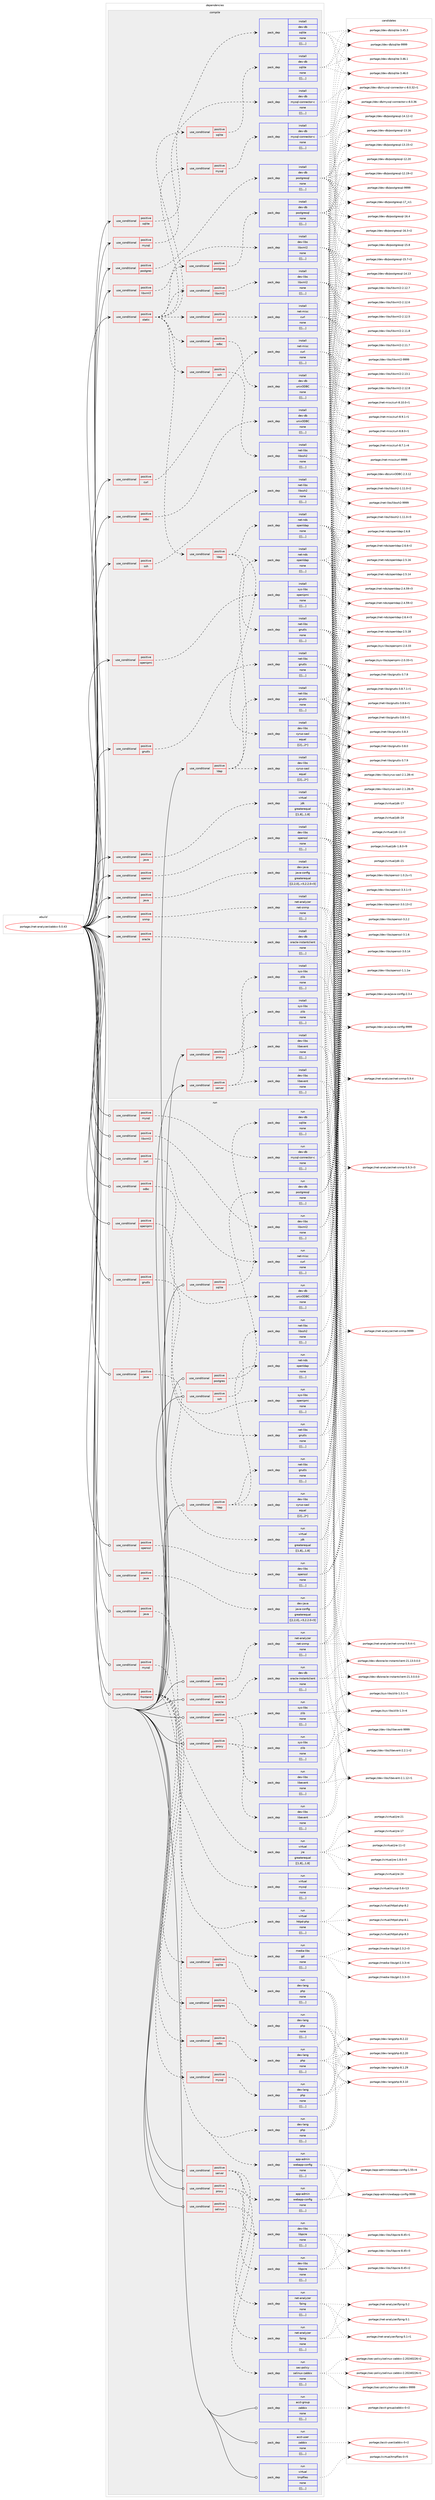 digraph prolog {

# *************
# Graph options
# *************

newrank=true;
concentrate=true;
compound=true;
graph [rankdir=LR,fontname=Helvetica,fontsize=10,ranksep=1.5];#, ranksep=2.5, nodesep=0.2];
edge  [arrowhead=vee];
node  [fontname=Helvetica,fontsize=10];

# **********
# The ebuild
# **********

subgraph cluster_leftcol {
color=gray;
label=<<i>ebuild</i>>;
id [label="portage://net-analyzer/zabbix-5.0.43", color=red, width=4, href="../net-analyzer/zabbix-5.0.43.svg"];
}

# ****************
# The dependencies
# ****************

subgraph cluster_midcol {
color=gray;
label=<<i>dependencies</i>>;
subgraph cluster_compile {
fillcolor="#eeeeee";
style=filled;
label=<<i>compile</i>>;
subgraph cond93688 {
dependency362704 [label=<<TABLE BORDER="0" CELLBORDER="1" CELLSPACING="0" CELLPADDING="4"><TR><TD ROWSPAN="3" CELLPADDING="10">use_conditional</TD></TR><TR><TD>positive</TD></TR><TR><TD>curl</TD></TR></TABLE>>, shape=none, color=red];
subgraph pack266261 {
dependency362705 [label=<<TABLE BORDER="0" CELLBORDER="1" CELLSPACING="0" CELLPADDING="4" WIDTH="220"><TR><TD ROWSPAN="6" CELLPADDING="30">pack_dep</TD></TR><TR><TD WIDTH="110">install</TD></TR><TR><TD>net-misc</TD></TR><TR><TD>curl</TD></TR><TR><TD>none</TD></TR><TR><TD>[[],,,,]</TD></TR></TABLE>>, shape=none, color=blue];
}
dependency362704:e -> dependency362705:w [weight=20,style="dashed",arrowhead="vee"];
}
id:e -> dependency362704:w [weight=20,style="solid",arrowhead="vee"];
subgraph cond93689 {
dependency362706 [label=<<TABLE BORDER="0" CELLBORDER="1" CELLSPACING="0" CELLPADDING="4"><TR><TD ROWSPAN="3" CELLPADDING="10">use_conditional</TD></TR><TR><TD>positive</TD></TR><TR><TD>gnutls</TD></TR></TABLE>>, shape=none, color=red];
subgraph pack266262 {
dependency362707 [label=<<TABLE BORDER="0" CELLBORDER="1" CELLSPACING="0" CELLPADDING="4" WIDTH="220"><TR><TD ROWSPAN="6" CELLPADDING="30">pack_dep</TD></TR><TR><TD WIDTH="110">install</TD></TR><TR><TD>net-libs</TD></TR><TR><TD>gnutls</TD></TR><TR><TD>none</TD></TR><TR><TD>[[],,,,]</TD></TR></TABLE>>, shape=none, color=blue];
}
dependency362706:e -> dependency362707:w [weight=20,style="dashed",arrowhead="vee"];
}
id:e -> dependency362706:w [weight=20,style="solid",arrowhead="vee"];
subgraph cond93690 {
dependency362708 [label=<<TABLE BORDER="0" CELLBORDER="1" CELLSPACING="0" CELLPADDING="4"><TR><TD ROWSPAN="3" CELLPADDING="10">use_conditional</TD></TR><TR><TD>positive</TD></TR><TR><TD>java</TD></TR></TABLE>>, shape=none, color=red];
subgraph pack266263 {
dependency362709 [label=<<TABLE BORDER="0" CELLBORDER="1" CELLSPACING="0" CELLPADDING="4" WIDTH="220"><TR><TD ROWSPAN="6" CELLPADDING="30">pack_dep</TD></TR><TR><TD WIDTH="110">install</TD></TR><TR><TD>dev-java</TD></TR><TR><TD>java-config</TD></TR><TR><TD>greaterequal</TD></TR><TR><TD>[[2,2,0],,-r3,2.2.0-r3]</TD></TR></TABLE>>, shape=none, color=blue];
}
dependency362708:e -> dependency362709:w [weight=20,style="dashed",arrowhead="vee"];
}
id:e -> dependency362708:w [weight=20,style="solid",arrowhead="vee"];
subgraph cond93691 {
dependency362710 [label=<<TABLE BORDER="0" CELLBORDER="1" CELLSPACING="0" CELLPADDING="4"><TR><TD ROWSPAN="3" CELLPADDING="10">use_conditional</TD></TR><TR><TD>positive</TD></TR><TR><TD>java</TD></TR></TABLE>>, shape=none, color=red];
subgraph pack266264 {
dependency362711 [label=<<TABLE BORDER="0" CELLBORDER="1" CELLSPACING="0" CELLPADDING="4" WIDTH="220"><TR><TD ROWSPAN="6" CELLPADDING="30">pack_dep</TD></TR><TR><TD WIDTH="110">install</TD></TR><TR><TD>virtual</TD></TR><TR><TD>jdk</TD></TR><TR><TD>greaterequal</TD></TR><TR><TD>[[1,8],,,1.8]</TD></TR></TABLE>>, shape=none, color=blue];
}
dependency362710:e -> dependency362711:w [weight=20,style="dashed",arrowhead="vee"];
}
id:e -> dependency362710:w [weight=20,style="solid",arrowhead="vee"];
subgraph cond93692 {
dependency362712 [label=<<TABLE BORDER="0" CELLBORDER="1" CELLSPACING="0" CELLPADDING="4"><TR><TD ROWSPAN="3" CELLPADDING="10">use_conditional</TD></TR><TR><TD>positive</TD></TR><TR><TD>ldap</TD></TR></TABLE>>, shape=none, color=red];
subgraph pack266265 {
dependency362713 [label=<<TABLE BORDER="0" CELLBORDER="1" CELLSPACING="0" CELLPADDING="4" WIDTH="220"><TR><TD ROWSPAN="6" CELLPADDING="30">pack_dep</TD></TR><TR><TD WIDTH="110">install</TD></TR><TR><TD>dev-libs</TD></TR><TR><TD>cyrus-sasl</TD></TR><TR><TD>equal</TD></TR><TR><TD>[[2],,,2*]</TD></TR></TABLE>>, shape=none, color=blue];
}
dependency362712:e -> dependency362713:w [weight=20,style="dashed",arrowhead="vee"];
subgraph pack266266 {
dependency362714 [label=<<TABLE BORDER="0" CELLBORDER="1" CELLSPACING="0" CELLPADDING="4" WIDTH="220"><TR><TD ROWSPAN="6" CELLPADDING="30">pack_dep</TD></TR><TR><TD WIDTH="110">install</TD></TR><TR><TD>net-libs</TD></TR><TR><TD>gnutls</TD></TR><TR><TD>none</TD></TR><TR><TD>[[],,,,]</TD></TR></TABLE>>, shape=none, color=blue];
}
dependency362712:e -> dependency362714:w [weight=20,style="dashed",arrowhead="vee"];
subgraph pack266267 {
dependency362715 [label=<<TABLE BORDER="0" CELLBORDER="1" CELLSPACING="0" CELLPADDING="4" WIDTH="220"><TR><TD ROWSPAN="6" CELLPADDING="30">pack_dep</TD></TR><TR><TD WIDTH="110">install</TD></TR><TR><TD>net-nds</TD></TR><TR><TD>openldap</TD></TR><TR><TD>none</TD></TR><TR><TD>[[],,,,]</TD></TR></TABLE>>, shape=none, color=blue];
}
dependency362712:e -> dependency362715:w [weight=20,style="dashed",arrowhead="vee"];
}
id:e -> dependency362712:w [weight=20,style="solid",arrowhead="vee"];
subgraph cond93693 {
dependency362716 [label=<<TABLE BORDER="0" CELLBORDER="1" CELLSPACING="0" CELLPADDING="4"><TR><TD ROWSPAN="3" CELLPADDING="10">use_conditional</TD></TR><TR><TD>positive</TD></TR><TR><TD>libxml2</TD></TR></TABLE>>, shape=none, color=red];
subgraph pack266268 {
dependency362717 [label=<<TABLE BORDER="0" CELLBORDER="1" CELLSPACING="0" CELLPADDING="4" WIDTH="220"><TR><TD ROWSPAN="6" CELLPADDING="30">pack_dep</TD></TR><TR><TD WIDTH="110">install</TD></TR><TR><TD>dev-libs</TD></TR><TR><TD>libxml2</TD></TR><TR><TD>none</TD></TR><TR><TD>[[],,,,]</TD></TR></TABLE>>, shape=none, color=blue];
}
dependency362716:e -> dependency362717:w [weight=20,style="dashed",arrowhead="vee"];
}
id:e -> dependency362716:w [weight=20,style="solid",arrowhead="vee"];
subgraph cond93694 {
dependency362718 [label=<<TABLE BORDER="0" CELLBORDER="1" CELLSPACING="0" CELLPADDING="4"><TR><TD ROWSPAN="3" CELLPADDING="10">use_conditional</TD></TR><TR><TD>positive</TD></TR><TR><TD>mysql</TD></TR></TABLE>>, shape=none, color=red];
subgraph pack266269 {
dependency362719 [label=<<TABLE BORDER="0" CELLBORDER="1" CELLSPACING="0" CELLPADDING="4" WIDTH="220"><TR><TD ROWSPAN="6" CELLPADDING="30">pack_dep</TD></TR><TR><TD WIDTH="110">install</TD></TR><TR><TD>dev-db</TD></TR><TR><TD>mysql-connector-c</TD></TR><TR><TD>none</TD></TR><TR><TD>[[],,,,]</TD></TR></TABLE>>, shape=none, color=blue];
}
dependency362718:e -> dependency362719:w [weight=20,style="dashed",arrowhead="vee"];
}
id:e -> dependency362718:w [weight=20,style="solid",arrowhead="vee"];
subgraph cond93695 {
dependency362720 [label=<<TABLE BORDER="0" CELLBORDER="1" CELLSPACING="0" CELLPADDING="4"><TR><TD ROWSPAN="3" CELLPADDING="10">use_conditional</TD></TR><TR><TD>positive</TD></TR><TR><TD>odbc</TD></TR></TABLE>>, shape=none, color=red];
subgraph pack266270 {
dependency362721 [label=<<TABLE BORDER="0" CELLBORDER="1" CELLSPACING="0" CELLPADDING="4" WIDTH="220"><TR><TD ROWSPAN="6" CELLPADDING="30">pack_dep</TD></TR><TR><TD WIDTH="110">install</TD></TR><TR><TD>dev-db</TD></TR><TR><TD>unixODBC</TD></TR><TR><TD>none</TD></TR><TR><TD>[[],,,,]</TD></TR></TABLE>>, shape=none, color=blue];
}
dependency362720:e -> dependency362721:w [weight=20,style="dashed",arrowhead="vee"];
}
id:e -> dependency362720:w [weight=20,style="solid",arrowhead="vee"];
subgraph cond93696 {
dependency362722 [label=<<TABLE BORDER="0" CELLBORDER="1" CELLSPACING="0" CELLPADDING="4"><TR><TD ROWSPAN="3" CELLPADDING="10">use_conditional</TD></TR><TR><TD>positive</TD></TR><TR><TD>openipmi</TD></TR></TABLE>>, shape=none, color=red];
subgraph pack266271 {
dependency362723 [label=<<TABLE BORDER="0" CELLBORDER="1" CELLSPACING="0" CELLPADDING="4" WIDTH="220"><TR><TD ROWSPAN="6" CELLPADDING="30">pack_dep</TD></TR><TR><TD WIDTH="110">install</TD></TR><TR><TD>sys-libs</TD></TR><TR><TD>openipmi</TD></TR><TR><TD>none</TD></TR><TR><TD>[[],,,,]</TD></TR></TABLE>>, shape=none, color=blue];
}
dependency362722:e -> dependency362723:w [weight=20,style="dashed",arrowhead="vee"];
}
id:e -> dependency362722:w [weight=20,style="solid",arrowhead="vee"];
subgraph cond93697 {
dependency362724 [label=<<TABLE BORDER="0" CELLBORDER="1" CELLSPACING="0" CELLPADDING="4"><TR><TD ROWSPAN="3" CELLPADDING="10">use_conditional</TD></TR><TR><TD>positive</TD></TR><TR><TD>openssl</TD></TR></TABLE>>, shape=none, color=red];
subgraph pack266272 {
dependency362725 [label=<<TABLE BORDER="0" CELLBORDER="1" CELLSPACING="0" CELLPADDING="4" WIDTH="220"><TR><TD ROWSPAN="6" CELLPADDING="30">pack_dep</TD></TR><TR><TD WIDTH="110">install</TD></TR><TR><TD>dev-libs</TD></TR><TR><TD>openssl</TD></TR><TR><TD>none</TD></TR><TR><TD>[[],,,,]</TD></TR></TABLE>>, shape=none, color=blue];
}
dependency362724:e -> dependency362725:w [weight=20,style="dashed",arrowhead="vee"];
}
id:e -> dependency362724:w [weight=20,style="solid",arrowhead="vee"];
subgraph cond93698 {
dependency362726 [label=<<TABLE BORDER="0" CELLBORDER="1" CELLSPACING="0" CELLPADDING="4"><TR><TD ROWSPAN="3" CELLPADDING="10">use_conditional</TD></TR><TR><TD>positive</TD></TR><TR><TD>oracle</TD></TR></TABLE>>, shape=none, color=red];
subgraph pack266273 {
dependency362727 [label=<<TABLE BORDER="0" CELLBORDER="1" CELLSPACING="0" CELLPADDING="4" WIDTH="220"><TR><TD ROWSPAN="6" CELLPADDING="30">pack_dep</TD></TR><TR><TD WIDTH="110">install</TD></TR><TR><TD>dev-db</TD></TR><TR><TD>oracle-instantclient</TD></TR><TR><TD>none</TD></TR><TR><TD>[[],,,,]</TD></TR></TABLE>>, shape=none, color=blue];
}
dependency362726:e -> dependency362727:w [weight=20,style="dashed",arrowhead="vee"];
}
id:e -> dependency362726:w [weight=20,style="solid",arrowhead="vee"];
subgraph cond93699 {
dependency362728 [label=<<TABLE BORDER="0" CELLBORDER="1" CELLSPACING="0" CELLPADDING="4"><TR><TD ROWSPAN="3" CELLPADDING="10">use_conditional</TD></TR><TR><TD>positive</TD></TR><TR><TD>postgres</TD></TR></TABLE>>, shape=none, color=red];
subgraph pack266274 {
dependency362729 [label=<<TABLE BORDER="0" CELLBORDER="1" CELLSPACING="0" CELLPADDING="4" WIDTH="220"><TR><TD ROWSPAN="6" CELLPADDING="30">pack_dep</TD></TR><TR><TD WIDTH="110">install</TD></TR><TR><TD>dev-db</TD></TR><TR><TD>postgresql</TD></TR><TR><TD>none</TD></TR><TR><TD>[[],,,,]</TD></TR></TABLE>>, shape=none, color=blue];
}
dependency362728:e -> dependency362729:w [weight=20,style="dashed",arrowhead="vee"];
}
id:e -> dependency362728:w [weight=20,style="solid",arrowhead="vee"];
subgraph cond93700 {
dependency362730 [label=<<TABLE BORDER="0" CELLBORDER="1" CELLSPACING="0" CELLPADDING="4"><TR><TD ROWSPAN="3" CELLPADDING="10">use_conditional</TD></TR><TR><TD>positive</TD></TR><TR><TD>proxy</TD></TR></TABLE>>, shape=none, color=red];
subgraph pack266275 {
dependency362731 [label=<<TABLE BORDER="0" CELLBORDER="1" CELLSPACING="0" CELLPADDING="4" WIDTH="220"><TR><TD ROWSPAN="6" CELLPADDING="30">pack_dep</TD></TR><TR><TD WIDTH="110">install</TD></TR><TR><TD>dev-libs</TD></TR><TR><TD>libevent</TD></TR><TR><TD>none</TD></TR><TR><TD>[[],,,,]</TD></TR></TABLE>>, shape=none, color=blue];
}
dependency362730:e -> dependency362731:w [weight=20,style="dashed",arrowhead="vee"];
subgraph pack266276 {
dependency362732 [label=<<TABLE BORDER="0" CELLBORDER="1" CELLSPACING="0" CELLPADDING="4" WIDTH="220"><TR><TD ROWSPAN="6" CELLPADDING="30">pack_dep</TD></TR><TR><TD WIDTH="110">install</TD></TR><TR><TD>sys-libs</TD></TR><TR><TD>zlib</TD></TR><TR><TD>none</TD></TR><TR><TD>[[],,,,]</TD></TR></TABLE>>, shape=none, color=blue];
}
dependency362730:e -> dependency362732:w [weight=20,style="dashed",arrowhead="vee"];
}
id:e -> dependency362730:w [weight=20,style="solid",arrowhead="vee"];
subgraph cond93701 {
dependency362733 [label=<<TABLE BORDER="0" CELLBORDER="1" CELLSPACING="0" CELLPADDING="4"><TR><TD ROWSPAN="3" CELLPADDING="10">use_conditional</TD></TR><TR><TD>positive</TD></TR><TR><TD>server</TD></TR></TABLE>>, shape=none, color=red];
subgraph pack266277 {
dependency362734 [label=<<TABLE BORDER="0" CELLBORDER="1" CELLSPACING="0" CELLPADDING="4" WIDTH="220"><TR><TD ROWSPAN="6" CELLPADDING="30">pack_dep</TD></TR><TR><TD WIDTH="110">install</TD></TR><TR><TD>dev-libs</TD></TR><TR><TD>libevent</TD></TR><TR><TD>none</TD></TR><TR><TD>[[],,,,]</TD></TR></TABLE>>, shape=none, color=blue];
}
dependency362733:e -> dependency362734:w [weight=20,style="dashed",arrowhead="vee"];
subgraph pack266278 {
dependency362735 [label=<<TABLE BORDER="0" CELLBORDER="1" CELLSPACING="0" CELLPADDING="4" WIDTH="220"><TR><TD ROWSPAN="6" CELLPADDING="30">pack_dep</TD></TR><TR><TD WIDTH="110">install</TD></TR><TR><TD>sys-libs</TD></TR><TR><TD>zlib</TD></TR><TR><TD>none</TD></TR><TR><TD>[[],,,,]</TD></TR></TABLE>>, shape=none, color=blue];
}
dependency362733:e -> dependency362735:w [weight=20,style="dashed",arrowhead="vee"];
}
id:e -> dependency362733:w [weight=20,style="solid",arrowhead="vee"];
subgraph cond93702 {
dependency362736 [label=<<TABLE BORDER="0" CELLBORDER="1" CELLSPACING="0" CELLPADDING="4"><TR><TD ROWSPAN="3" CELLPADDING="10">use_conditional</TD></TR><TR><TD>positive</TD></TR><TR><TD>snmp</TD></TR></TABLE>>, shape=none, color=red];
subgraph pack266279 {
dependency362737 [label=<<TABLE BORDER="0" CELLBORDER="1" CELLSPACING="0" CELLPADDING="4" WIDTH="220"><TR><TD ROWSPAN="6" CELLPADDING="30">pack_dep</TD></TR><TR><TD WIDTH="110">install</TD></TR><TR><TD>net-analyzer</TD></TR><TR><TD>net-snmp</TD></TR><TR><TD>none</TD></TR><TR><TD>[[],,,,]</TD></TR></TABLE>>, shape=none, color=blue];
}
dependency362736:e -> dependency362737:w [weight=20,style="dashed",arrowhead="vee"];
}
id:e -> dependency362736:w [weight=20,style="solid",arrowhead="vee"];
subgraph cond93703 {
dependency362738 [label=<<TABLE BORDER="0" CELLBORDER="1" CELLSPACING="0" CELLPADDING="4"><TR><TD ROWSPAN="3" CELLPADDING="10">use_conditional</TD></TR><TR><TD>positive</TD></TR><TR><TD>sqlite</TD></TR></TABLE>>, shape=none, color=red];
subgraph pack266280 {
dependency362739 [label=<<TABLE BORDER="0" CELLBORDER="1" CELLSPACING="0" CELLPADDING="4" WIDTH="220"><TR><TD ROWSPAN="6" CELLPADDING="30">pack_dep</TD></TR><TR><TD WIDTH="110">install</TD></TR><TR><TD>dev-db</TD></TR><TR><TD>sqlite</TD></TR><TR><TD>none</TD></TR><TR><TD>[[],,,,]</TD></TR></TABLE>>, shape=none, color=blue];
}
dependency362738:e -> dependency362739:w [weight=20,style="dashed",arrowhead="vee"];
}
id:e -> dependency362738:w [weight=20,style="solid",arrowhead="vee"];
subgraph cond93704 {
dependency362740 [label=<<TABLE BORDER="0" CELLBORDER="1" CELLSPACING="0" CELLPADDING="4"><TR><TD ROWSPAN="3" CELLPADDING="10">use_conditional</TD></TR><TR><TD>positive</TD></TR><TR><TD>ssh</TD></TR></TABLE>>, shape=none, color=red];
subgraph pack266281 {
dependency362741 [label=<<TABLE BORDER="0" CELLBORDER="1" CELLSPACING="0" CELLPADDING="4" WIDTH="220"><TR><TD ROWSPAN="6" CELLPADDING="30">pack_dep</TD></TR><TR><TD WIDTH="110">install</TD></TR><TR><TD>net-libs</TD></TR><TR><TD>libssh2</TD></TR><TR><TD>none</TD></TR><TR><TD>[[],,,,]</TD></TR></TABLE>>, shape=none, color=blue];
}
dependency362740:e -> dependency362741:w [weight=20,style="dashed",arrowhead="vee"];
}
id:e -> dependency362740:w [weight=20,style="solid",arrowhead="vee"];
subgraph cond93705 {
dependency362742 [label=<<TABLE BORDER="0" CELLBORDER="1" CELLSPACING="0" CELLPADDING="4"><TR><TD ROWSPAN="3" CELLPADDING="10">use_conditional</TD></TR><TR><TD>positive</TD></TR><TR><TD>static</TD></TR></TABLE>>, shape=none, color=red];
subgraph cond93706 {
dependency362743 [label=<<TABLE BORDER="0" CELLBORDER="1" CELLSPACING="0" CELLPADDING="4"><TR><TD ROWSPAN="3" CELLPADDING="10">use_conditional</TD></TR><TR><TD>positive</TD></TR><TR><TD>curl</TD></TR></TABLE>>, shape=none, color=red];
subgraph pack266282 {
dependency362744 [label=<<TABLE BORDER="0" CELLBORDER="1" CELLSPACING="0" CELLPADDING="4" WIDTH="220"><TR><TD ROWSPAN="6" CELLPADDING="30">pack_dep</TD></TR><TR><TD WIDTH="110">install</TD></TR><TR><TD>net-misc</TD></TR><TR><TD>curl</TD></TR><TR><TD>none</TD></TR><TR><TD>[[],,,,]</TD></TR></TABLE>>, shape=none, color=blue];
}
dependency362743:e -> dependency362744:w [weight=20,style="dashed",arrowhead="vee"];
}
dependency362742:e -> dependency362743:w [weight=20,style="dashed",arrowhead="vee"];
subgraph cond93707 {
dependency362745 [label=<<TABLE BORDER="0" CELLBORDER="1" CELLSPACING="0" CELLPADDING="4"><TR><TD ROWSPAN="3" CELLPADDING="10">use_conditional</TD></TR><TR><TD>positive</TD></TR><TR><TD>ldap</TD></TR></TABLE>>, shape=none, color=red];
subgraph pack266283 {
dependency362746 [label=<<TABLE BORDER="0" CELLBORDER="1" CELLSPACING="0" CELLPADDING="4" WIDTH="220"><TR><TD ROWSPAN="6" CELLPADDING="30">pack_dep</TD></TR><TR><TD WIDTH="110">install</TD></TR><TR><TD>dev-libs</TD></TR><TR><TD>cyrus-sasl</TD></TR><TR><TD>equal</TD></TR><TR><TD>[[2],,,2*]</TD></TR></TABLE>>, shape=none, color=blue];
}
dependency362745:e -> dependency362746:w [weight=20,style="dashed",arrowhead="vee"];
subgraph pack266284 {
dependency362747 [label=<<TABLE BORDER="0" CELLBORDER="1" CELLSPACING="0" CELLPADDING="4" WIDTH="220"><TR><TD ROWSPAN="6" CELLPADDING="30">pack_dep</TD></TR><TR><TD WIDTH="110">install</TD></TR><TR><TD>net-libs</TD></TR><TR><TD>gnutls</TD></TR><TR><TD>none</TD></TR><TR><TD>[[],,,,]</TD></TR></TABLE>>, shape=none, color=blue];
}
dependency362745:e -> dependency362747:w [weight=20,style="dashed",arrowhead="vee"];
subgraph pack266285 {
dependency362748 [label=<<TABLE BORDER="0" CELLBORDER="1" CELLSPACING="0" CELLPADDING="4" WIDTH="220"><TR><TD ROWSPAN="6" CELLPADDING="30">pack_dep</TD></TR><TR><TD WIDTH="110">install</TD></TR><TR><TD>net-nds</TD></TR><TR><TD>openldap</TD></TR><TR><TD>none</TD></TR><TR><TD>[[],,,,]</TD></TR></TABLE>>, shape=none, color=blue];
}
dependency362745:e -> dependency362748:w [weight=20,style="dashed",arrowhead="vee"];
}
dependency362742:e -> dependency362745:w [weight=20,style="dashed",arrowhead="vee"];
subgraph cond93708 {
dependency362749 [label=<<TABLE BORDER="0" CELLBORDER="1" CELLSPACING="0" CELLPADDING="4"><TR><TD ROWSPAN="3" CELLPADDING="10">use_conditional</TD></TR><TR><TD>positive</TD></TR><TR><TD>libxml2</TD></TR></TABLE>>, shape=none, color=red];
subgraph pack266286 {
dependency362750 [label=<<TABLE BORDER="0" CELLBORDER="1" CELLSPACING="0" CELLPADDING="4" WIDTH="220"><TR><TD ROWSPAN="6" CELLPADDING="30">pack_dep</TD></TR><TR><TD WIDTH="110">install</TD></TR><TR><TD>dev-libs</TD></TR><TR><TD>libxml2</TD></TR><TR><TD>none</TD></TR><TR><TD>[[],,,,]</TD></TR></TABLE>>, shape=none, color=blue];
}
dependency362749:e -> dependency362750:w [weight=20,style="dashed",arrowhead="vee"];
}
dependency362742:e -> dependency362749:w [weight=20,style="dashed",arrowhead="vee"];
subgraph cond93709 {
dependency362751 [label=<<TABLE BORDER="0" CELLBORDER="1" CELLSPACING="0" CELLPADDING="4"><TR><TD ROWSPAN="3" CELLPADDING="10">use_conditional</TD></TR><TR><TD>positive</TD></TR><TR><TD>mysql</TD></TR></TABLE>>, shape=none, color=red];
subgraph pack266287 {
dependency362752 [label=<<TABLE BORDER="0" CELLBORDER="1" CELLSPACING="0" CELLPADDING="4" WIDTH="220"><TR><TD ROWSPAN="6" CELLPADDING="30">pack_dep</TD></TR><TR><TD WIDTH="110">install</TD></TR><TR><TD>dev-db</TD></TR><TR><TD>mysql-connector-c</TD></TR><TR><TD>none</TD></TR><TR><TD>[[],,,,]</TD></TR></TABLE>>, shape=none, color=blue];
}
dependency362751:e -> dependency362752:w [weight=20,style="dashed",arrowhead="vee"];
}
dependency362742:e -> dependency362751:w [weight=20,style="dashed",arrowhead="vee"];
subgraph cond93710 {
dependency362753 [label=<<TABLE BORDER="0" CELLBORDER="1" CELLSPACING="0" CELLPADDING="4"><TR><TD ROWSPAN="3" CELLPADDING="10">use_conditional</TD></TR><TR><TD>positive</TD></TR><TR><TD>odbc</TD></TR></TABLE>>, shape=none, color=red];
subgraph pack266288 {
dependency362754 [label=<<TABLE BORDER="0" CELLBORDER="1" CELLSPACING="0" CELLPADDING="4" WIDTH="220"><TR><TD ROWSPAN="6" CELLPADDING="30">pack_dep</TD></TR><TR><TD WIDTH="110">install</TD></TR><TR><TD>dev-db</TD></TR><TR><TD>unixODBC</TD></TR><TR><TD>none</TD></TR><TR><TD>[[],,,,]</TD></TR></TABLE>>, shape=none, color=blue];
}
dependency362753:e -> dependency362754:w [weight=20,style="dashed",arrowhead="vee"];
}
dependency362742:e -> dependency362753:w [weight=20,style="dashed",arrowhead="vee"];
subgraph cond93711 {
dependency362755 [label=<<TABLE BORDER="0" CELLBORDER="1" CELLSPACING="0" CELLPADDING="4"><TR><TD ROWSPAN="3" CELLPADDING="10">use_conditional</TD></TR><TR><TD>positive</TD></TR><TR><TD>postgres</TD></TR></TABLE>>, shape=none, color=red];
subgraph pack266289 {
dependency362756 [label=<<TABLE BORDER="0" CELLBORDER="1" CELLSPACING="0" CELLPADDING="4" WIDTH="220"><TR><TD ROWSPAN="6" CELLPADDING="30">pack_dep</TD></TR><TR><TD WIDTH="110">install</TD></TR><TR><TD>dev-db</TD></TR><TR><TD>postgresql</TD></TR><TR><TD>none</TD></TR><TR><TD>[[],,,,]</TD></TR></TABLE>>, shape=none, color=blue];
}
dependency362755:e -> dependency362756:w [weight=20,style="dashed",arrowhead="vee"];
}
dependency362742:e -> dependency362755:w [weight=20,style="dashed",arrowhead="vee"];
subgraph cond93712 {
dependency362757 [label=<<TABLE BORDER="0" CELLBORDER="1" CELLSPACING="0" CELLPADDING="4"><TR><TD ROWSPAN="3" CELLPADDING="10">use_conditional</TD></TR><TR><TD>positive</TD></TR><TR><TD>sqlite</TD></TR></TABLE>>, shape=none, color=red];
subgraph pack266290 {
dependency362758 [label=<<TABLE BORDER="0" CELLBORDER="1" CELLSPACING="0" CELLPADDING="4" WIDTH="220"><TR><TD ROWSPAN="6" CELLPADDING="30">pack_dep</TD></TR><TR><TD WIDTH="110">install</TD></TR><TR><TD>dev-db</TD></TR><TR><TD>sqlite</TD></TR><TR><TD>none</TD></TR><TR><TD>[[],,,,]</TD></TR></TABLE>>, shape=none, color=blue];
}
dependency362757:e -> dependency362758:w [weight=20,style="dashed",arrowhead="vee"];
}
dependency362742:e -> dependency362757:w [weight=20,style="dashed",arrowhead="vee"];
subgraph cond93713 {
dependency362759 [label=<<TABLE BORDER="0" CELLBORDER="1" CELLSPACING="0" CELLPADDING="4"><TR><TD ROWSPAN="3" CELLPADDING="10">use_conditional</TD></TR><TR><TD>positive</TD></TR><TR><TD>ssh</TD></TR></TABLE>>, shape=none, color=red];
subgraph pack266291 {
dependency362760 [label=<<TABLE BORDER="0" CELLBORDER="1" CELLSPACING="0" CELLPADDING="4" WIDTH="220"><TR><TD ROWSPAN="6" CELLPADDING="30">pack_dep</TD></TR><TR><TD WIDTH="110">install</TD></TR><TR><TD>net-libs</TD></TR><TR><TD>libssh2</TD></TR><TR><TD>none</TD></TR><TR><TD>[[],,,,]</TD></TR></TABLE>>, shape=none, color=blue];
}
dependency362759:e -> dependency362760:w [weight=20,style="dashed",arrowhead="vee"];
}
dependency362742:e -> dependency362759:w [weight=20,style="dashed",arrowhead="vee"];
}
id:e -> dependency362742:w [weight=20,style="solid",arrowhead="vee"];
}
subgraph cluster_compileandrun {
fillcolor="#eeeeee";
style=filled;
label=<<i>compile and run</i>>;
}
subgraph cluster_run {
fillcolor="#eeeeee";
style=filled;
label=<<i>run</i>>;
subgraph cond93714 {
dependency362761 [label=<<TABLE BORDER="0" CELLBORDER="1" CELLSPACING="0" CELLPADDING="4"><TR><TD ROWSPAN="3" CELLPADDING="10">use_conditional</TD></TR><TR><TD>positive</TD></TR><TR><TD>curl</TD></TR></TABLE>>, shape=none, color=red];
subgraph pack266292 {
dependency362762 [label=<<TABLE BORDER="0" CELLBORDER="1" CELLSPACING="0" CELLPADDING="4" WIDTH="220"><TR><TD ROWSPAN="6" CELLPADDING="30">pack_dep</TD></TR><TR><TD WIDTH="110">run</TD></TR><TR><TD>net-misc</TD></TR><TR><TD>curl</TD></TR><TR><TD>none</TD></TR><TR><TD>[[],,,,]</TD></TR></TABLE>>, shape=none, color=blue];
}
dependency362761:e -> dependency362762:w [weight=20,style="dashed",arrowhead="vee"];
}
id:e -> dependency362761:w [weight=20,style="solid",arrowhead="odot"];
subgraph cond93715 {
dependency362763 [label=<<TABLE BORDER="0" CELLBORDER="1" CELLSPACING="0" CELLPADDING="4"><TR><TD ROWSPAN="3" CELLPADDING="10">use_conditional</TD></TR><TR><TD>positive</TD></TR><TR><TD>frontend</TD></TR></TABLE>>, shape=none, color=red];
subgraph pack266293 {
dependency362764 [label=<<TABLE BORDER="0" CELLBORDER="1" CELLSPACING="0" CELLPADDING="4" WIDTH="220"><TR><TD ROWSPAN="6" CELLPADDING="30">pack_dep</TD></TR><TR><TD WIDTH="110">run</TD></TR><TR><TD>app-admin</TD></TR><TR><TD>webapp-config</TD></TR><TR><TD>none</TD></TR><TR><TD>[[],,,,]</TD></TR></TABLE>>, shape=none, color=blue];
}
dependency362763:e -> dependency362764:w [weight=20,style="dashed",arrowhead="vee"];
subgraph pack266294 {
dependency362765 [label=<<TABLE BORDER="0" CELLBORDER="1" CELLSPACING="0" CELLPADDING="4" WIDTH="220"><TR><TD ROWSPAN="6" CELLPADDING="30">pack_dep</TD></TR><TR><TD WIDTH="110">run</TD></TR><TR><TD>dev-lang</TD></TR><TR><TD>php</TD></TR><TR><TD>none</TD></TR><TR><TD>[[],,,,]</TD></TR></TABLE>>, shape=none, color=blue];
}
dependency362763:e -> dependency362765:w [weight=20,style="dashed",arrowhead="vee"];
subgraph pack266295 {
dependency362766 [label=<<TABLE BORDER="0" CELLBORDER="1" CELLSPACING="0" CELLPADDING="4" WIDTH="220"><TR><TD ROWSPAN="6" CELLPADDING="30">pack_dep</TD></TR><TR><TD WIDTH="110">run</TD></TR><TR><TD>media-libs</TD></TR><TR><TD>gd</TD></TR><TR><TD>none</TD></TR><TR><TD>[[],,,,]</TD></TR></TABLE>>, shape=none, color=blue];
}
dependency362763:e -> dependency362766:w [weight=20,style="dashed",arrowhead="vee"];
subgraph pack266296 {
dependency362767 [label=<<TABLE BORDER="0" CELLBORDER="1" CELLSPACING="0" CELLPADDING="4" WIDTH="220"><TR><TD ROWSPAN="6" CELLPADDING="30">pack_dep</TD></TR><TR><TD WIDTH="110">run</TD></TR><TR><TD>virtual</TD></TR><TR><TD>httpd-php</TD></TR><TR><TD>none</TD></TR><TR><TD>[[],,,,]</TD></TR></TABLE>>, shape=none, color=blue];
}
dependency362763:e -> dependency362767:w [weight=20,style="dashed",arrowhead="vee"];
subgraph cond93716 {
dependency362768 [label=<<TABLE BORDER="0" CELLBORDER="1" CELLSPACING="0" CELLPADDING="4"><TR><TD ROWSPAN="3" CELLPADDING="10">use_conditional</TD></TR><TR><TD>positive</TD></TR><TR><TD>mysql</TD></TR></TABLE>>, shape=none, color=red];
subgraph pack266297 {
dependency362769 [label=<<TABLE BORDER="0" CELLBORDER="1" CELLSPACING="0" CELLPADDING="4" WIDTH="220"><TR><TD ROWSPAN="6" CELLPADDING="30">pack_dep</TD></TR><TR><TD WIDTH="110">run</TD></TR><TR><TD>dev-lang</TD></TR><TR><TD>php</TD></TR><TR><TD>none</TD></TR><TR><TD>[[],,,,]</TD></TR></TABLE>>, shape=none, color=blue];
}
dependency362768:e -> dependency362769:w [weight=20,style="dashed",arrowhead="vee"];
}
dependency362763:e -> dependency362768:w [weight=20,style="dashed",arrowhead="vee"];
subgraph cond93717 {
dependency362770 [label=<<TABLE BORDER="0" CELLBORDER="1" CELLSPACING="0" CELLPADDING="4"><TR><TD ROWSPAN="3" CELLPADDING="10">use_conditional</TD></TR><TR><TD>positive</TD></TR><TR><TD>odbc</TD></TR></TABLE>>, shape=none, color=red];
subgraph pack266298 {
dependency362771 [label=<<TABLE BORDER="0" CELLBORDER="1" CELLSPACING="0" CELLPADDING="4" WIDTH="220"><TR><TD ROWSPAN="6" CELLPADDING="30">pack_dep</TD></TR><TR><TD WIDTH="110">run</TD></TR><TR><TD>dev-lang</TD></TR><TR><TD>php</TD></TR><TR><TD>none</TD></TR><TR><TD>[[],,,,]</TD></TR></TABLE>>, shape=none, color=blue];
}
dependency362770:e -> dependency362771:w [weight=20,style="dashed",arrowhead="vee"];
}
dependency362763:e -> dependency362770:w [weight=20,style="dashed",arrowhead="vee"];
subgraph cond93718 {
dependency362772 [label=<<TABLE BORDER="0" CELLBORDER="1" CELLSPACING="0" CELLPADDING="4"><TR><TD ROWSPAN="3" CELLPADDING="10">use_conditional</TD></TR><TR><TD>positive</TD></TR><TR><TD>postgres</TD></TR></TABLE>>, shape=none, color=red];
subgraph pack266299 {
dependency362773 [label=<<TABLE BORDER="0" CELLBORDER="1" CELLSPACING="0" CELLPADDING="4" WIDTH="220"><TR><TD ROWSPAN="6" CELLPADDING="30">pack_dep</TD></TR><TR><TD WIDTH="110">run</TD></TR><TR><TD>dev-lang</TD></TR><TR><TD>php</TD></TR><TR><TD>none</TD></TR><TR><TD>[[],,,,]</TD></TR></TABLE>>, shape=none, color=blue];
}
dependency362772:e -> dependency362773:w [weight=20,style="dashed",arrowhead="vee"];
}
dependency362763:e -> dependency362772:w [weight=20,style="dashed",arrowhead="vee"];
subgraph cond93719 {
dependency362774 [label=<<TABLE BORDER="0" CELLBORDER="1" CELLSPACING="0" CELLPADDING="4"><TR><TD ROWSPAN="3" CELLPADDING="10">use_conditional</TD></TR><TR><TD>positive</TD></TR><TR><TD>sqlite</TD></TR></TABLE>>, shape=none, color=red];
subgraph pack266300 {
dependency362775 [label=<<TABLE BORDER="0" CELLBORDER="1" CELLSPACING="0" CELLPADDING="4" WIDTH="220"><TR><TD ROWSPAN="6" CELLPADDING="30">pack_dep</TD></TR><TR><TD WIDTH="110">run</TD></TR><TR><TD>dev-lang</TD></TR><TR><TD>php</TD></TR><TR><TD>none</TD></TR><TR><TD>[[],,,,]</TD></TR></TABLE>>, shape=none, color=blue];
}
dependency362774:e -> dependency362775:w [weight=20,style="dashed",arrowhead="vee"];
}
dependency362763:e -> dependency362774:w [weight=20,style="dashed",arrowhead="vee"];
}
id:e -> dependency362763:w [weight=20,style="solid",arrowhead="odot"];
subgraph cond93720 {
dependency362776 [label=<<TABLE BORDER="0" CELLBORDER="1" CELLSPACING="0" CELLPADDING="4"><TR><TD ROWSPAN="3" CELLPADDING="10">use_conditional</TD></TR><TR><TD>positive</TD></TR><TR><TD>gnutls</TD></TR></TABLE>>, shape=none, color=red];
subgraph pack266301 {
dependency362777 [label=<<TABLE BORDER="0" CELLBORDER="1" CELLSPACING="0" CELLPADDING="4" WIDTH="220"><TR><TD ROWSPAN="6" CELLPADDING="30">pack_dep</TD></TR><TR><TD WIDTH="110">run</TD></TR><TR><TD>net-libs</TD></TR><TR><TD>gnutls</TD></TR><TR><TD>none</TD></TR><TR><TD>[[],,,,]</TD></TR></TABLE>>, shape=none, color=blue];
}
dependency362776:e -> dependency362777:w [weight=20,style="dashed",arrowhead="vee"];
}
id:e -> dependency362776:w [weight=20,style="solid",arrowhead="odot"];
subgraph cond93721 {
dependency362778 [label=<<TABLE BORDER="0" CELLBORDER="1" CELLSPACING="0" CELLPADDING="4"><TR><TD ROWSPAN="3" CELLPADDING="10">use_conditional</TD></TR><TR><TD>positive</TD></TR><TR><TD>java</TD></TR></TABLE>>, shape=none, color=red];
subgraph pack266302 {
dependency362779 [label=<<TABLE BORDER="0" CELLBORDER="1" CELLSPACING="0" CELLPADDING="4" WIDTH="220"><TR><TD ROWSPAN="6" CELLPADDING="30">pack_dep</TD></TR><TR><TD WIDTH="110">run</TD></TR><TR><TD>dev-java</TD></TR><TR><TD>java-config</TD></TR><TR><TD>greaterequal</TD></TR><TR><TD>[[2,2,0],,-r3,2.2.0-r3]</TD></TR></TABLE>>, shape=none, color=blue];
}
dependency362778:e -> dependency362779:w [weight=20,style="dashed",arrowhead="vee"];
}
id:e -> dependency362778:w [weight=20,style="solid",arrowhead="odot"];
subgraph cond93722 {
dependency362780 [label=<<TABLE BORDER="0" CELLBORDER="1" CELLSPACING="0" CELLPADDING="4"><TR><TD ROWSPAN="3" CELLPADDING="10">use_conditional</TD></TR><TR><TD>positive</TD></TR><TR><TD>java</TD></TR></TABLE>>, shape=none, color=red];
subgraph pack266303 {
dependency362781 [label=<<TABLE BORDER="0" CELLBORDER="1" CELLSPACING="0" CELLPADDING="4" WIDTH="220"><TR><TD ROWSPAN="6" CELLPADDING="30">pack_dep</TD></TR><TR><TD WIDTH="110">run</TD></TR><TR><TD>virtual</TD></TR><TR><TD>jdk</TD></TR><TR><TD>greaterequal</TD></TR><TR><TD>[[1,8],,,1.8]</TD></TR></TABLE>>, shape=none, color=blue];
}
dependency362780:e -> dependency362781:w [weight=20,style="dashed",arrowhead="vee"];
}
id:e -> dependency362780:w [weight=20,style="solid",arrowhead="odot"];
subgraph cond93723 {
dependency362782 [label=<<TABLE BORDER="0" CELLBORDER="1" CELLSPACING="0" CELLPADDING="4"><TR><TD ROWSPAN="3" CELLPADDING="10">use_conditional</TD></TR><TR><TD>positive</TD></TR><TR><TD>java</TD></TR></TABLE>>, shape=none, color=red];
subgraph pack266304 {
dependency362783 [label=<<TABLE BORDER="0" CELLBORDER="1" CELLSPACING="0" CELLPADDING="4" WIDTH="220"><TR><TD ROWSPAN="6" CELLPADDING="30">pack_dep</TD></TR><TR><TD WIDTH="110">run</TD></TR><TR><TD>virtual</TD></TR><TR><TD>jre</TD></TR><TR><TD>greaterequal</TD></TR><TR><TD>[[1,8],,,1.8]</TD></TR></TABLE>>, shape=none, color=blue];
}
dependency362782:e -> dependency362783:w [weight=20,style="dashed",arrowhead="vee"];
}
id:e -> dependency362782:w [weight=20,style="solid",arrowhead="odot"];
subgraph cond93724 {
dependency362784 [label=<<TABLE BORDER="0" CELLBORDER="1" CELLSPACING="0" CELLPADDING="4"><TR><TD ROWSPAN="3" CELLPADDING="10">use_conditional</TD></TR><TR><TD>positive</TD></TR><TR><TD>ldap</TD></TR></TABLE>>, shape=none, color=red];
subgraph pack266305 {
dependency362785 [label=<<TABLE BORDER="0" CELLBORDER="1" CELLSPACING="0" CELLPADDING="4" WIDTH="220"><TR><TD ROWSPAN="6" CELLPADDING="30">pack_dep</TD></TR><TR><TD WIDTH="110">run</TD></TR><TR><TD>dev-libs</TD></TR><TR><TD>cyrus-sasl</TD></TR><TR><TD>equal</TD></TR><TR><TD>[[2],,,2*]</TD></TR></TABLE>>, shape=none, color=blue];
}
dependency362784:e -> dependency362785:w [weight=20,style="dashed",arrowhead="vee"];
subgraph pack266306 {
dependency362786 [label=<<TABLE BORDER="0" CELLBORDER="1" CELLSPACING="0" CELLPADDING="4" WIDTH="220"><TR><TD ROWSPAN="6" CELLPADDING="30">pack_dep</TD></TR><TR><TD WIDTH="110">run</TD></TR><TR><TD>net-libs</TD></TR><TR><TD>gnutls</TD></TR><TR><TD>none</TD></TR><TR><TD>[[],,,,]</TD></TR></TABLE>>, shape=none, color=blue];
}
dependency362784:e -> dependency362786:w [weight=20,style="dashed",arrowhead="vee"];
subgraph pack266307 {
dependency362787 [label=<<TABLE BORDER="0" CELLBORDER="1" CELLSPACING="0" CELLPADDING="4" WIDTH="220"><TR><TD ROWSPAN="6" CELLPADDING="30">pack_dep</TD></TR><TR><TD WIDTH="110">run</TD></TR><TR><TD>net-nds</TD></TR><TR><TD>openldap</TD></TR><TR><TD>none</TD></TR><TR><TD>[[],,,,]</TD></TR></TABLE>>, shape=none, color=blue];
}
dependency362784:e -> dependency362787:w [weight=20,style="dashed",arrowhead="vee"];
}
id:e -> dependency362784:w [weight=20,style="solid",arrowhead="odot"];
subgraph cond93725 {
dependency362788 [label=<<TABLE BORDER="0" CELLBORDER="1" CELLSPACING="0" CELLPADDING="4"><TR><TD ROWSPAN="3" CELLPADDING="10">use_conditional</TD></TR><TR><TD>positive</TD></TR><TR><TD>libxml2</TD></TR></TABLE>>, shape=none, color=red];
subgraph pack266308 {
dependency362789 [label=<<TABLE BORDER="0" CELLBORDER="1" CELLSPACING="0" CELLPADDING="4" WIDTH="220"><TR><TD ROWSPAN="6" CELLPADDING="30">pack_dep</TD></TR><TR><TD WIDTH="110">run</TD></TR><TR><TD>dev-libs</TD></TR><TR><TD>libxml2</TD></TR><TR><TD>none</TD></TR><TR><TD>[[],,,,]</TD></TR></TABLE>>, shape=none, color=blue];
}
dependency362788:e -> dependency362789:w [weight=20,style="dashed",arrowhead="vee"];
}
id:e -> dependency362788:w [weight=20,style="solid",arrowhead="odot"];
subgraph cond93726 {
dependency362790 [label=<<TABLE BORDER="0" CELLBORDER="1" CELLSPACING="0" CELLPADDING="4"><TR><TD ROWSPAN="3" CELLPADDING="10">use_conditional</TD></TR><TR><TD>positive</TD></TR><TR><TD>mysql</TD></TR></TABLE>>, shape=none, color=red];
subgraph pack266309 {
dependency362791 [label=<<TABLE BORDER="0" CELLBORDER="1" CELLSPACING="0" CELLPADDING="4" WIDTH="220"><TR><TD ROWSPAN="6" CELLPADDING="30">pack_dep</TD></TR><TR><TD WIDTH="110">run</TD></TR><TR><TD>dev-db</TD></TR><TR><TD>mysql-connector-c</TD></TR><TR><TD>none</TD></TR><TR><TD>[[],,,,]</TD></TR></TABLE>>, shape=none, color=blue];
}
dependency362790:e -> dependency362791:w [weight=20,style="dashed",arrowhead="vee"];
}
id:e -> dependency362790:w [weight=20,style="solid",arrowhead="odot"];
subgraph cond93727 {
dependency362792 [label=<<TABLE BORDER="0" CELLBORDER="1" CELLSPACING="0" CELLPADDING="4"><TR><TD ROWSPAN="3" CELLPADDING="10">use_conditional</TD></TR><TR><TD>positive</TD></TR><TR><TD>mysql</TD></TR></TABLE>>, shape=none, color=red];
subgraph pack266310 {
dependency362793 [label=<<TABLE BORDER="0" CELLBORDER="1" CELLSPACING="0" CELLPADDING="4" WIDTH="220"><TR><TD ROWSPAN="6" CELLPADDING="30">pack_dep</TD></TR><TR><TD WIDTH="110">run</TD></TR><TR><TD>virtual</TD></TR><TR><TD>mysql</TD></TR><TR><TD>none</TD></TR><TR><TD>[[],,,,]</TD></TR></TABLE>>, shape=none, color=blue];
}
dependency362792:e -> dependency362793:w [weight=20,style="dashed",arrowhead="vee"];
}
id:e -> dependency362792:w [weight=20,style="solid",arrowhead="odot"];
subgraph cond93728 {
dependency362794 [label=<<TABLE BORDER="0" CELLBORDER="1" CELLSPACING="0" CELLPADDING="4"><TR><TD ROWSPAN="3" CELLPADDING="10">use_conditional</TD></TR><TR><TD>positive</TD></TR><TR><TD>odbc</TD></TR></TABLE>>, shape=none, color=red];
subgraph pack266311 {
dependency362795 [label=<<TABLE BORDER="0" CELLBORDER="1" CELLSPACING="0" CELLPADDING="4" WIDTH="220"><TR><TD ROWSPAN="6" CELLPADDING="30">pack_dep</TD></TR><TR><TD WIDTH="110">run</TD></TR><TR><TD>dev-db</TD></TR><TR><TD>unixODBC</TD></TR><TR><TD>none</TD></TR><TR><TD>[[],,,,]</TD></TR></TABLE>>, shape=none, color=blue];
}
dependency362794:e -> dependency362795:w [weight=20,style="dashed",arrowhead="vee"];
}
id:e -> dependency362794:w [weight=20,style="solid",arrowhead="odot"];
subgraph cond93729 {
dependency362796 [label=<<TABLE BORDER="0" CELLBORDER="1" CELLSPACING="0" CELLPADDING="4"><TR><TD ROWSPAN="3" CELLPADDING="10">use_conditional</TD></TR><TR><TD>positive</TD></TR><TR><TD>openipmi</TD></TR></TABLE>>, shape=none, color=red];
subgraph pack266312 {
dependency362797 [label=<<TABLE BORDER="0" CELLBORDER="1" CELLSPACING="0" CELLPADDING="4" WIDTH="220"><TR><TD ROWSPAN="6" CELLPADDING="30">pack_dep</TD></TR><TR><TD WIDTH="110">run</TD></TR><TR><TD>sys-libs</TD></TR><TR><TD>openipmi</TD></TR><TR><TD>none</TD></TR><TR><TD>[[],,,,]</TD></TR></TABLE>>, shape=none, color=blue];
}
dependency362796:e -> dependency362797:w [weight=20,style="dashed",arrowhead="vee"];
}
id:e -> dependency362796:w [weight=20,style="solid",arrowhead="odot"];
subgraph cond93730 {
dependency362798 [label=<<TABLE BORDER="0" CELLBORDER="1" CELLSPACING="0" CELLPADDING="4"><TR><TD ROWSPAN="3" CELLPADDING="10">use_conditional</TD></TR><TR><TD>positive</TD></TR><TR><TD>openssl</TD></TR></TABLE>>, shape=none, color=red];
subgraph pack266313 {
dependency362799 [label=<<TABLE BORDER="0" CELLBORDER="1" CELLSPACING="0" CELLPADDING="4" WIDTH="220"><TR><TD ROWSPAN="6" CELLPADDING="30">pack_dep</TD></TR><TR><TD WIDTH="110">run</TD></TR><TR><TD>dev-libs</TD></TR><TR><TD>openssl</TD></TR><TR><TD>none</TD></TR><TR><TD>[[],,,,]</TD></TR></TABLE>>, shape=none, color=blue];
}
dependency362798:e -> dependency362799:w [weight=20,style="dashed",arrowhead="vee"];
}
id:e -> dependency362798:w [weight=20,style="solid",arrowhead="odot"];
subgraph cond93731 {
dependency362800 [label=<<TABLE BORDER="0" CELLBORDER="1" CELLSPACING="0" CELLPADDING="4"><TR><TD ROWSPAN="3" CELLPADDING="10">use_conditional</TD></TR><TR><TD>positive</TD></TR><TR><TD>oracle</TD></TR></TABLE>>, shape=none, color=red];
subgraph pack266314 {
dependency362801 [label=<<TABLE BORDER="0" CELLBORDER="1" CELLSPACING="0" CELLPADDING="4" WIDTH="220"><TR><TD ROWSPAN="6" CELLPADDING="30">pack_dep</TD></TR><TR><TD WIDTH="110">run</TD></TR><TR><TD>dev-db</TD></TR><TR><TD>oracle-instantclient</TD></TR><TR><TD>none</TD></TR><TR><TD>[[],,,,]</TD></TR></TABLE>>, shape=none, color=blue];
}
dependency362800:e -> dependency362801:w [weight=20,style="dashed",arrowhead="vee"];
}
id:e -> dependency362800:w [weight=20,style="solid",arrowhead="odot"];
subgraph cond93732 {
dependency362802 [label=<<TABLE BORDER="0" CELLBORDER="1" CELLSPACING="0" CELLPADDING="4"><TR><TD ROWSPAN="3" CELLPADDING="10">use_conditional</TD></TR><TR><TD>positive</TD></TR><TR><TD>postgres</TD></TR></TABLE>>, shape=none, color=red];
subgraph pack266315 {
dependency362803 [label=<<TABLE BORDER="0" CELLBORDER="1" CELLSPACING="0" CELLPADDING="4" WIDTH="220"><TR><TD ROWSPAN="6" CELLPADDING="30">pack_dep</TD></TR><TR><TD WIDTH="110">run</TD></TR><TR><TD>dev-db</TD></TR><TR><TD>postgresql</TD></TR><TR><TD>none</TD></TR><TR><TD>[[],,,,]</TD></TR></TABLE>>, shape=none, color=blue];
}
dependency362802:e -> dependency362803:w [weight=20,style="dashed",arrowhead="vee"];
}
id:e -> dependency362802:w [weight=20,style="solid",arrowhead="odot"];
subgraph cond93733 {
dependency362804 [label=<<TABLE BORDER="0" CELLBORDER="1" CELLSPACING="0" CELLPADDING="4"><TR><TD ROWSPAN="3" CELLPADDING="10">use_conditional</TD></TR><TR><TD>positive</TD></TR><TR><TD>proxy</TD></TR></TABLE>>, shape=none, color=red];
subgraph pack266316 {
dependency362805 [label=<<TABLE BORDER="0" CELLBORDER="1" CELLSPACING="0" CELLPADDING="4" WIDTH="220"><TR><TD ROWSPAN="6" CELLPADDING="30">pack_dep</TD></TR><TR><TD WIDTH="110">run</TD></TR><TR><TD>dev-libs</TD></TR><TR><TD>libevent</TD></TR><TR><TD>none</TD></TR><TR><TD>[[],,,,]</TD></TR></TABLE>>, shape=none, color=blue];
}
dependency362804:e -> dependency362805:w [weight=20,style="dashed",arrowhead="vee"];
subgraph pack266317 {
dependency362806 [label=<<TABLE BORDER="0" CELLBORDER="1" CELLSPACING="0" CELLPADDING="4" WIDTH="220"><TR><TD ROWSPAN="6" CELLPADDING="30">pack_dep</TD></TR><TR><TD WIDTH="110">run</TD></TR><TR><TD>sys-libs</TD></TR><TR><TD>zlib</TD></TR><TR><TD>none</TD></TR><TR><TD>[[],,,,]</TD></TR></TABLE>>, shape=none, color=blue];
}
dependency362804:e -> dependency362806:w [weight=20,style="dashed",arrowhead="vee"];
}
id:e -> dependency362804:w [weight=20,style="solid",arrowhead="odot"];
subgraph cond93734 {
dependency362807 [label=<<TABLE BORDER="0" CELLBORDER="1" CELLSPACING="0" CELLPADDING="4"><TR><TD ROWSPAN="3" CELLPADDING="10">use_conditional</TD></TR><TR><TD>positive</TD></TR><TR><TD>proxy</TD></TR></TABLE>>, shape=none, color=red];
subgraph pack266318 {
dependency362808 [label=<<TABLE BORDER="0" CELLBORDER="1" CELLSPACING="0" CELLPADDING="4" WIDTH="220"><TR><TD ROWSPAN="6" CELLPADDING="30">pack_dep</TD></TR><TR><TD WIDTH="110">run</TD></TR><TR><TD>dev-libs</TD></TR><TR><TD>libpcre</TD></TR><TR><TD>none</TD></TR><TR><TD>[[],,,,]</TD></TR></TABLE>>, shape=none, color=blue];
}
dependency362807:e -> dependency362808:w [weight=20,style="dashed",arrowhead="vee"];
subgraph pack266319 {
dependency362809 [label=<<TABLE BORDER="0" CELLBORDER="1" CELLSPACING="0" CELLPADDING="4" WIDTH="220"><TR><TD ROWSPAN="6" CELLPADDING="30">pack_dep</TD></TR><TR><TD WIDTH="110">run</TD></TR><TR><TD>net-analyzer</TD></TR><TR><TD>fping</TD></TR><TR><TD>none</TD></TR><TR><TD>[[],,,,]</TD></TR></TABLE>>, shape=none, color=blue];
}
dependency362807:e -> dependency362809:w [weight=20,style="dashed",arrowhead="vee"];
}
id:e -> dependency362807:w [weight=20,style="solid",arrowhead="odot"];
subgraph cond93735 {
dependency362810 [label=<<TABLE BORDER="0" CELLBORDER="1" CELLSPACING="0" CELLPADDING="4"><TR><TD ROWSPAN="3" CELLPADDING="10">use_conditional</TD></TR><TR><TD>positive</TD></TR><TR><TD>selinux</TD></TR></TABLE>>, shape=none, color=red];
subgraph pack266320 {
dependency362811 [label=<<TABLE BORDER="0" CELLBORDER="1" CELLSPACING="0" CELLPADDING="4" WIDTH="220"><TR><TD ROWSPAN="6" CELLPADDING="30">pack_dep</TD></TR><TR><TD WIDTH="110">run</TD></TR><TR><TD>sec-policy</TD></TR><TR><TD>selinux-zabbix</TD></TR><TR><TD>none</TD></TR><TR><TD>[[],,,,]</TD></TR></TABLE>>, shape=none, color=blue];
}
dependency362810:e -> dependency362811:w [weight=20,style="dashed",arrowhead="vee"];
}
id:e -> dependency362810:w [weight=20,style="solid",arrowhead="odot"];
subgraph cond93736 {
dependency362812 [label=<<TABLE BORDER="0" CELLBORDER="1" CELLSPACING="0" CELLPADDING="4"><TR><TD ROWSPAN="3" CELLPADDING="10">use_conditional</TD></TR><TR><TD>positive</TD></TR><TR><TD>server</TD></TR></TABLE>>, shape=none, color=red];
subgraph pack266321 {
dependency362813 [label=<<TABLE BORDER="0" CELLBORDER="1" CELLSPACING="0" CELLPADDING="4" WIDTH="220"><TR><TD ROWSPAN="6" CELLPADDING="30">pack_dep</TD></TR><TR><TD WIDTH="110">run</TD></TR><TR><TD>app-admin</TD></TR><TR><TD>webapp-config</TD></TR><TR><TD>none</TD></TR><TR><TD>[[],,,,]</TD></TR></TABLE>>, shape=none, color=blue];
}
dependency362812:e -> dependency362813:w [weight=20,style="dashed",arrowhead="vee"];
subgraph pack266322 {
dependency362814 [label=<<TABLE BORDER="0" CELLBORDER="1" CELLSPACING="0" CELLPADDING="4" WIDTH="220"><TR><TD ROWSPAN="6" CELLPADDING="30">pack_dep</TD></TR><TR><TD WIDTH="110">run</TD></TR><TR><TD>dev-libs</TD></TR><TR><TD>libpcre</TD></TR><TR><TD>none</TD></TR><TR><TD>[[],,,,]</TD></TR></TABLE>>, shape=none, color=blue];
}
dependency362812:e -> dependency362814:w [weight=20,style="dashed",arrowhead="vee"];
subgraph pack266323 {
dependency362815 [label=<<TABLE BORDER="0" CELLBORDER="1" CELLSPACING="0" CELLPADDING="4" WIDTH="220"><TR><TD ROWSPAN="6" CELLPADDING="30">pack_dep</TD></TR><TR><TD WIDTH="110">run</TD></TR><TR><TD>net-analyzer</TD></TR><TR><TD>fping</TD></TR><TR><TD>none</TD></TR><TR><TD>[[],,,,]</TD></TR></TABLE>>, shape=none, color=blue];
}
dependency362812:e -> dependency362815:w [weight=20,style="dashed",arrowhead="vee"];
}
id:e -> dependency362812:w [weight=20,style="solid",arrowhead="odot"];
subgraph cond93737 {
dependency362816 [label=<<TABLE BORDER="0" CELLBORDER="1" CELLSPACING="0" CELLPADDING="4"><TR><TD ROWSPAN="3" CELLPADDING="10">use_conditional</TD></TR><TR><TD>positive</TD></TR><TR><TD>server</TD></TR></TABLE>>, shape=none, color=red];
subgraph pack266324 {
dependency362817 [label=<<TABLE BORDER="0" CELLBORDER="1" CELLSPACING="0" CELLPADDING="4" WIDTH="220"><TR><TD ROWSPAN="6" CELLPADDING="30">pack_dep</TD></TR><TR><TD WIDTH="110">run</TD></TR><TR><TD>dev-libs</TD></TR><TR><TD>libevent</TD></TR><TR><TD>none</TD></TR><TR><TD>[[],,,,]</TD></TR></TABLE>>, shape=none, color=blue];
}
dependency362816:e -> dependency362817:w [weight=20,style="dashed",arrowhead="vee"];
subgraph pack266325 {
dependency362818 [label=<<TABLE BORDER="0" CELLBORDER="1" CELLSPACING="0" CELLPADDING="4" WIDTH="220"><TR><TD ROWSPAN="6" CELLPADDING="30">pack_dep</TD></TR><TR><TD WIDTH="110">run</TD></TR><TR><TD>sys-libs</TD></TR><TR><TD>zlib</TD></TR><TR><TD>none</TD></TR><TR><TD>[[],,,,]</TD></TR></TABLE>>, shape=none, color=blue];
}
dependency362816:e -> dependency362818:w [weight=20,style="dashed",arrowhead="vee"];
}
id:e -> dependency362816:w [weight=20,style="solid",arrowhead="odot"];
subgraph cond93738 {
dependency362819 [label=<<TABLE BORDER="0" CELLBORDER="1" CELLSPACING="0" CELLPADDING="4"><TR><TD ROWSPAN="3" CELLPADDING="10">use_conditional</TD></TR><TR><TD>positive</TD></TR><TR><TD>snmp</TD></TR></TABLE>>, shape=none, color=red];
subgraph pack266326 {
dependency362820 [label=<<TABLE BORDER="0" CELLBORDER="1" CELLSPACING="0" CELLPADDING="4" WIDTH="220"><TR><TD ROWSPAN="6" CELLPADDING="30">pack_dep</TD></TR><TR><TD WIDTH="110">run</TD></TR><TR><TD>net-analyzer</TD></TR><TR><TD>net-snmp</TD></TR><TR><TD>none</TD></TR><TR><TD>[[],,,,]</TD></TR></TABLE>>, shape=none, color=blue];
}
dependency362819:e -> dependency362820:w [weight=20,style="dashed",arrowhead="vee"];
}
id:e -> dependency362819:w [weight=20,style="solid",arrowhead="odot"];
subgraph cond93739 {
dependency362821 [label=<<TABLE BORDER="0" CELLBORDER="1" CELLSPACING="0" CELLPADDING="4"><TR><TD ROWSPAN="3" CELLPADDING="10">use_conditional</TD></TR><TR><TD>positive</TD></TR><TR><TD>sqlite</TD></TR></TABLE>>, shape=none, color=red];
subgraph pack266327 {
dependency362822 [label=<<TABLE BORDER="0" CELLBORDER="1" CELLSPACING="0" CELLPADDING="4" WIDTH="220"><TR><TD ROWSPAN="6" CELLPADDING="30">pack_dep</TD></TR><TR><TD WIDTH="110">run</TD></TR><TR><TD>dev-db</TD></TR><TR><TD>sqlite</TD></TR><TR><TD>none</TD></TR><TR><TD>[[],,,,]</TD></TR></TABLE>>, shape=none, color=blue];
}
dependency362821:e -> dependency362822:w [weight=20,style="dashed",arrowhead="vee"];
}
id:e -> dependency362821:w [weight=20,style="solid",arrowhead="odot"];
subgraph cond93740 {
dependency362823 [label=<<TABLE BORDER="0" CELLBORDER="1" CELLSPACING="0" CELLPADDING="4"><TR><TD ROWSPAN="3" CELLPADDING="10">use_conditional</TD></TR><TR><TD>positive</TD></TR><TR><TD>ssh</TD></TR></TABLE>>, shape=none, color=red];
subgraph pack266328 {
dependency362824 [label=<<TABLE BORDER="0" CELLBORDER="1" CELLSPACING="0" CELLPADDING="4" WIDTH="220"><TR><TD ROWSPAN="6" CELLPADDING="30">pack_dep</TD></TR><TR><TD WIDTH="110">run</TD></TR><TR><TD>net-libs</TD></TR><TR><TD>libssh2</TD></TR><TR><TD>none</TD></TR><TR><TD>[[],,,,]</TD></TR></TABLE>>, shape=none, color=blue];
}
dependency362823:e -> dependency362824:w [weight=20,style="dashed",arrowhead="vee"];
}
id:e -> dependency362823:w [weight=20,style="solid",arrowhead="odot"];
subgraph pack266329 {
dependency362825 [label=<<TABLE BORDER="0" CELLBORDER="1" CELLSPACING="0" CELLPADDING="4" WIDTH="220"><TR><TD ROWSPAN="6" CELLPADDING="30">pack_dep</TD></TR><TR><TD WIDTH="110">run</TD></TR><TR><TD>acct-group</TD></TR><TR><TD>zabbix</TD></TR><TR><TD>none</TD></TR><TR><TD>[[],,,,]</TD></TR></TABLE>>, shape=none, color=blue];
}
id:e -> dependency362825:w [weight=20,style="solid",arrowhead="odot"];
subgraph pack266330 {
dependency362826 [label=<<TABLE BORDER="0" CELLBORDER="1" CELLSPACING="0" CELLPADDING="4" WIDTH="220"><TR><TD ROWSPAN="6" CELLPADDING="30">pack_dep</TD></TR><TR><TD WIDTH="110">run</TD></TR><TR><TD>acct-user</TD></TR><TR><TD>zabbix</TD></TR><TR><TD>none</TD></TR><TR><TD>[[],,,,]</TD></TR></TABLE>>, shape=none, color=blue];
}
id:e -> dependency362826:w [weight=20,style="solid",arrowhead="odot"];
subgraph pack266331 {
dependency362827 [label=<<TABLE BORDER="0" CELLBORDER="1" CELLSPACING="0" CELLPADDING="4" WIDTH="220"><TR><TD ROWSPAN="6" CELLPADDING="30">pack_dep</TD></TR><TR><TD WIDTH="110">run</TD></TR><TR><TD>virtual</TD></TR><TR><TD>tmpfiles</TD></TR><TR><TD>none</TD></TR><TR><TD>[[],,,,]</TD></TR></TABLE>>, shape=none, color=blue];
}
id:e -> dependency362827:w [weight=20,style="solid",arrowhead="odot"];
}
}

# **************
# The candidates
# **************

subgraph cluster_choices {
rank=same;
color=gray;
label=<<i>candidates</i>>;

subgraph choice266261 {
color=black;
nodesep=1;
choice110101116451091051159947991171141084557575757 [label="portage://net-misc/curl-9999", color=red, width=4,href="../net-misc/curl-9999.svg"];
choice11010111645109105115994799117114108455646494846484511449 [label="portage://net-misc/curl-8.10.0-r1", color=red, width=4,href="../net-misc/curl-8.10.0-r1.svg"];
choice110101116451091051159947991171141084556465746494511449 [label="portage://net-misc/curl-8.9.1-r1", color=red, width=4,href="../net-misc/curl-8.9.1-r1.svg"];
choice110101116451091051159947991171141084556465646484511449 [label="portage://net-misc/curl-8.8.0-r1", color=red, width=4,href="../net-misc/curl-8.8.0-r1.svg"];
choice110101116451091051159947991171141084556465546494511452 [label="portage://net-misc/curl-8.7.1-r4", color=red, width=4,href="../net-misc/curl-8.7.1-r4.svg"];
dependency362705:e -> choice110101116451091051159947991171141084557575757:w [style=dotted,weight="100"];
dependency362705:e -> choice11010111645109105115994799117114108455646494846484511449:w [style=dotted,weight="100"];
dependency362705:e -> choice110101116451091051159947991171141084556465746494511449:w [style=dotted,weight="100"];
dependency362705:e -> choice110101116451091051159947991171141084556465646484511449:w [style=dotted,weight="100"];
dependency362705:e -> choice110101116451091051159947991171141084556465546494511452:w [style=dotted,weight="100"];
}
subgraph choice266262 {
color=black;
nodesep=1;
choice11010111645108105981154710311011711610811545514656465546494511449 [label="portage://net-libs/gnutls-3.8.7.1-r1", color=red, width=4,href="../net-libs/gnutls-3.8.7.1-r1.svg"];
choice1101011164510810598115471031101171161081154551465646544511449 [label="portage://net-libs/gnutls-3.8.6-r1", color=red, width=4,href="../net-libs/gnutls-3.8.6-r1.svg"];
choice1101011164510810598115471031101171161081154551465646534511449 [label="portage://net-libs/gnutls-3.8.5-r1", color=red, width=4,href="../net-libs/gnutls-3.8.5-r1.svg"];
choice110101116451081059811547103110117116108115455146564651 [label="portage://net-libs/gnutls-3.8.3", color=red, width=4,href="../net-libs/gnutls-3.8.3.svg"];
choice110101116451081059811547103110117116108115455146564648 [label="portage://net-libs/gnutls-3.8.0", color=red, width=4,href="../net-libs/gnutls-3.8.0.svg"];
choice110101116451081059811547103110117116108115455146554657 [label="portage://net-libs/gnutls-3.7.9", color=red, width=4,href="../net-libs/gnutls-3.7.9.svg"];
choice110101116451081059811547103110117116108115455146554656 [label="portage://net-libs/gnutls-3.7.8", color=red, width=4,href="../net-libs/gnutls-3.7.8.svg"];
dependency362707:e -> choice11010111645108105981154710311011711610811545514656465546494511449:w [style=dotted,weight="100"];
dependency362707:e -> choice1101011164510810598115471031101171161081154551465646544511449:w [style=dotted,weight="100"];
dependency362707:e -> choice1101011164510810598115471031101171161081154551465646534511449:w [style=dotted,weight="100"];
dependency362707:e -> choice110101116451081059811547103110117116108115455146564651:w [style=dotted,weight="100"];
dependency362707:e -> choice110101116451081059811547103110117116108115455146564648:w [style=dotted,weight="100"];
dependency362707:e -> choice110101116451081059811547103110117116108115455146554657:w [style=dotted,weight="100"];
dependency362707:e -> choice110101116451081059811547103110117116108115455146554656:w [style=dotted,weight="100"];
}
subgraph choice266263 {
color=black;
nodesep=1;
choice10010111845106971189747106971189745991111101021051034557575757 [label="portage://dev-java/java-config-9999", color=red, width=4,href="../dev-java/java-config-9999.svg"];
choice1001011184510697118974710697118974599111110102105103455046514652 [label="portage://dev-java/java-config-2.3.4", color=red, width=4,href="../dev-java/java-config-2.3.4.svg"];
dependency362709:e -> choice10010111845106971189747106971189745991111101021051034557575757:w [style=dotted,weight="100"];
dependency362709:e -> choice1001011184510697118974710697118974599111110102105103455046514652:w [style=dotted,weight="100"];
}
subgraph choice266264 {
color=black;
nodesep=1;
choice1181051141161179710847106100107455052 [label="portage://virtual/jdk-24", color=red, width=4,href="../virtual/jdk-24.svg"];
choice1181051141161179710847106100107455049 [label="portage://virtual/jdk-21", color=red, width=4,href="../virtual/jdk-21.svg"];
choice1181051141161179710847106100107454955 [label="portage://virtual/jdk-17", color=red, width=4,href="../virtual/jdk-17.svg"];
choice11810511411611797108471061001074549494511450 [label="portage://virtual/jdk-11-r2", color=red, width=4,href="../virtual/jdk-11-r2.svg"];
choice11810511411611797108471061001074549465646484511457 [label="portage://virtual/jdk-1.8.0-r9", color=red, width=4,href="../virtual/jdk-1.8.0-r9.svg"];
dependency362711:e -> choice1181051141161179710847106100107455052:w [style=dotted,weight="100"];
dependency362711:e -> choice1181051141161179710847106100107455049:w [style=dotted,weight="100"];
dependency362711:e -> choice1181051141161179710847106100107454955:w [style=dotted,weight="100"];
dependency362711:e -> choice11810511411611797108471061001074549494511450:w [style=dotted,weight="100"];
dependency362711:e -> choice11810511411611797108471061001074549465646484511457:w [style=dotted,weight="100"];
}
subgraph choice266265 {
color=black;
nodesep=1;
choice100101118451081059811547991211141171154511597115108455046494650564511453 [label="portage://dev-libs/cyrus-sasl-2.1.28-r5", color=red, width=4,href="../dev-libs/cyrus-sasl-2.1.28-r5.svg"];
choice100101118451081059811547991211141171154511597115108455046494650564511452 [label="portage://dev-libs/cyrus-sasl-2.1.28-r4", color=red, width=4,href="../dev-libs/cyrus-sasl-2.1.28-r4.svg"];
dependency362713:e -> choice100101118451081059811547991211141171154511597115108455046494650564511453:w [style=dotted,weight="100"];
dependency362713:e -> choice100101118451081059811547991211141171154511597115108455046494650564511452:w [style=dotted,weight="100"];
}
subgraph choice266266 {
color=black;
nodesep=1;
choice11010111645108105981154710311011711610811545514656465546494511449 [label="portage://net-libs/gnutls-3.8.7.1-r1", color=red, width=4,href="../net-libs/gnutls-3.8.7.1-r1.svg"];
choice1101011164510810598115471031101171161081154551465646544511449 [label="portage://net-libs/gnutls-3.8.6-r1", color=red, width=4,href="../net-libs/gnutls-3.8.6-r1.svg"];
choice1101011164510810598115471031101171161081154551465646534511449 [label="portage://net-libs/gnutls-3.8.5-r1", color=red, width=4,href="../net-libs/gnutls-3.8.5-r1.svg"];
choice110101116451081059811547103110117116108115455146564651 [label="portage://net-libs/gnutls-3.8.3", color=red, width=4,href="../net-libs/gnutls-3.8.3.svg"];
choice110101116451081059811547103110117116108115455146564648 [label="portage://net-libs/gnutls-3.8.0", color=red, width=4,href="../net-libs/gnutls-3.8.0.svg"];
choice110101116451081059811547103110117116108115455146554657 [label="portage://net-libs/gnutls-3.7.9", color=red, width=4,href="../net-libs/gnutls-3.7.9.svg"];
choice110101116451081059811547103110117116108115455146554656 [label="portage://net-libs/gnutls-3.7.8", color=red, width=4,href="../net-libs/gnutls-3.7.8.svg"];
dependency362714:e -> choice11010111645108105981154710311011711610811545514656465546494511449:w [style=dotted,weight="100"];
dependency362714:e -> choice1101011164510810598115471031101171161081154551465646544511449:w [style=dotted,weight="100"];
dependency362714:e -> choice1101011164510810598115471031101171161081154551465646534511449:w [style=dotted,weight="100"];
dependency362714:e -> choice110101116451081059811547103110117116108115455146564651:w [style=dotted,weight="100"];
dependency362714:e -> choice110101116451081059811547103110117116108115455146564648:w [style=dotted,weight="100"];
dependency362714:e -> choice110101116451081059811547103110117116108115455146554657:w [style=dotted,weight="100"];
dependency362714:e -> choice110101116451081059811547103110117116108115455146554656:w [style=dotted,weight="100"];
}
subgraph choice266267 {
color=black;
nodesep=1;
choice110101116451101001154711111210111010810097112455046544656 [label="portage://net-nds/openldap-2.6.8", color=red, width=4,href="../net-nds/openldap-2.6.8.svg"];
choice1101011164511010011547111112101110108100971124550465446544511450 [label="portage://net-nds/openldap-2.6.6-r2", color=red, width=4,href="../net-nds/openldap-2.6.6-r2.svg"];
choice1101011164511010011547111112101110108100971124550465446524511451 [label="portage://net-nds/openldap-2.6.4-r3", color=red, width=4,href="../net-nds/openldap-2.6.4-r3.svg"];
choice11010111645110100115471111121011101081009711245504653464956 [label="portage://net-nds/openldap-2.5.18", color=red, width=4,href="../net-nds/openldap-2.5.18.svg"];
choice11010111645110100115471111121011101081009711245504653464954 [label="portage://net-nds/openldap-2.5.16", color=red, width=4,href="../net-nds/openldap-2.5.16.svg"];
choice11010111645110100115471111121011101081009711245504653464952 [label="portage://net-nds/openldap-2.5.14", color=red, width=4,href="../net-nds/openldap-2.5.14.svg"];
choice110101116451101001154711111210111010810097112455046524653574511451 [label="portage://net-nds/openldap-2.4.59-r3", color=red, width=4,href="../net-nds/openldap-2.4.59-r3.svg"];
choice110101116451101001154711111210111010810097112455046524653574511450 [label="portage://net-nds/openldap-2.4.59-r2", color=red, width=4,href="../net-nds/openldap-2.4.59-r2.svg"];
dependency362715:e -> choice110101116451101001154711111210111010810097112455046544656:w [style=dotted,weight="100"];
dependency362715:e -> choice1101011164511010011547111112101110108100971124550465446544511450:w [style=dotted,weight="100"];
dependency362715:e -> choice1101011164511010011547111112101110108100971124550465446524511451:w [style=dotted,weight="100"];
dependency362715:e -> choice11010111645110100115471111121011101081009711245504653464956:w [style=dotted,weight="100"];
dependency362715:e -> choice11010111645110100115471111121011101081009711245504653464954:w [style=dotted,weight="100"];
dependency362715:e -> choice11010111645110100115471111121011101081009711245504653464952:w [style=dotted,weight="100"];
dependency362715:e -> choice110101116451101001154711111210111010810097112455046524653574511451:w [style=dotted,weight="100"];
dependency362715:e -> choice110101116451101001154711111210111010810097112455046524653574511450:w [style=dotted,weight="100"];
}
subgraph choice266268 {
color=black;
nodesep=1;
choice10010111845108105981154710810598120109108504557575757 [label="portage://dev-libs/libxml2-9999", color=red, width=4,href="../dev-libs/libxml2-9999.svg"];
choice100101118451081059811547108105981201091085045504649514649 [label="portage://dev-libs/libxml2-2.13.1", color=red, width=4,href="../dev-libs/libxml2-2.13.1.svg"];
choice100101118451081059811547108105981201091085045504649504656 [label="portage://dev-libs/libxml2-2.12.8", color=red, width=4,href="../dev-libs/libxml2-2.12.8.svg"];
choice100101118451081059811547108105981201091085045504649504655 [label="portage://dev-libs/libxml2-2.12.7", color=red, width=4,href="../dev-libs/libxml2-2.12.7.svg"];
choice100101118451081059811547108105981201091085045504649504654 [label="portage://dev-libs/libxml2-2.12.6", color=red, width=4,href="../dev-libs/libxml2-2.12.6.svg"];
choice100101118451081059811547108105981201091085045504649504653 [label="portage://dev-libs/libxml2-2.12.5", color=red, width=4,href="../dev-libs/libxml2-2.12.5.svg"];
choice100101118451081059811547108105981201091085045504649494656 [label="portage://dev-libs/libxml2-2.11.8", color=red, width=4,href="../dev-libs/libxml2-2.11.8.svg"];
choice100101118451081059811547108105981201091085045504649494655 [label="portage://dev-libs/libxml2-2.11.7", color=red, width=4,href="../dev-libs/libxml2-2.11.7.svg"];
dependency362717:e -> choice10010111845108105981154710810598120109108504557575757:w [style=dotted,weight="100"];
dependency362717:e -> choice100101118451081059811547108105981201091085045504649514649:w [style=dotted,weight="100"];
dependency362717:e -> choice100101118451081059811547108105981201091085045504649504656:w [style=dotted,weight="100"];
dependency362717:e -> choice100101118451081059811547108105981201091085045504649504655:w [style=dotted,weight="100"];
dependency362717:e -> choice100101118451081059811547108105981201091085045504649504654:w [style=dotted,weight="100"];
dependency362717:e -> choice100101118451081059811547108105981201091085045504649504653:w [style=dotted,weight="100"];
dependency362717:e -> choice100101118451081059811547108105981201091085045504649494656:w [style=dotted,weight="100"];
dependency362717:e -> choice100101118451081059811547108105981201091085045504649494655:w [style=dotted,weight="100"];
}
subgraph choice266269 {
color=black;
nodesep=1;
choice100101118451009847109121115113108459911111011010199116111114459945564648465154 [label="portage://dev-db/mysql-connector-c-8.0.36", color=red, width=4,href="../dev-db/mysql-connector-c-8.0.36.svg"];
choice1001011184510098471091211151131084599111110110101991161111144599455646484651504511449 [label="portage://dev-db/mysql-connector-c-8.0.32-r1", color=red, width=4,href="../dev-db/mysql-connector-c-8.0.32-r1.svg"];
dependency362719:e -> choice100101118451009847109121115113108459911111011010199116111114459945564648465154:w [style=dotted,weight="100"];
dependency362719:e -> choice1001011184510098471091211151131084599111110110101991161111144599455646484651504511449:w [style=dotted,weight="100"];
}
subgraph choice266270 {
color=black;
nodesep=1;
choice1001011184510098471171101051207968666745504651464950 [label="portage://dev-db/unixODBC-2.3.12", color=red, width=4,href="../dev-db/unixODBC-2.3.12.svg"];
dependency362721:e -> choice1001011184510098471171101051207968666745504651464950:w [style=dotted,weight="100"];
}
subgraph choice266271 {
color=black;
nodesep=1;
choice115121115451081059811547111112101110105112109105455046484651514511449 [label="portage://sys-libs/openipmi-2.0.33-r1", color=red, width=4,href="../sys-libs/openipmi-2.0.33-r1.svg"];
choice11512111545108105981154711111210111010511210910545504648465151 [label="portage://sys-libs/openipmi-2.0.33", color=red, width=4,href="../sys-libs/openipmi-2.0.33.svg"];
dependency362723:e -> choice115121115451081059811547111112101110105112109105455046484651514511449:w [style=dotted,weight="100"];
dependency362723:e -> choice11512111545108105981154711111210111010511210910545504648465151:w [style=dotted,weight="100"];
}
subgraph choice266272 {
color=black;
nodesep=1;
choice1001011184510810598115471111121011101151151084551465146494511451 [label="portage://dev-libs/openssl-3.3.1-r3", color=red, width=4,href="../dev-libs/openssl-3.3.1-r3.svg"];
choice100101118451081059811547111112101110115115108455146504650 [label="portage://dev-libs/openssl-3.2.2", color=red, width=4,href="../dev-libs/openssl-3.2.2.svg"];
choice100101118451081059811547111112101110115115108455146494654 [label="portage://dev-libs/openssl-3.1.6", color=red, width=4,href="../dev-libs/openssl-3.1.6.svg"];
choice10010111845108105981154711111210111011511510845514648464952 [label="portage://dev-libs/openssl-3.0.14", color=red, width=4,href="../dev-libs/openssl-3.0.14.svg"];
choice100101118451081059811547111112101110115115108455146484649514511450 [label="portage://dev-libs/openssl-3.0.13-r2", color=red, width=4,href="../dev-libs/openssl-3.0.13-r2.svg"];
choice100101118451081059811547111112101110115115108454946494649119 [label="portage://dev-libs/openssl-1.1.1w", color=red, width=4,href="../dev-libs/openssl-1.1.1w.svg"];
choice1001011184510810598115471111121011101151151084549464846501174511449 [label="portage://dev-libs/openssl-1.0.2u-r1", color=red, width=4,href="../dev-libs/openssl-1.0.2u-r1.svg"];
dependency362725:e -> choice1001011184510810598115471111121011101151151084551465146494511451:w [style=dotted,weight="100"];
dependency362725:e -> choice100101118451081059811547111112101110115115108455146504650:w [style=dotted,weight="100"];
dependency362725:e -> choice100101118451081059811547111112101110115115108455146494654:w [style=dotted,weight="100"];
dependency362725:e -> choice10010111845108105981154711111210111011511510845514648464952:w [style=dotted,weight="100"];
dependency362725:e -> choice100101118451081059811547111112101110115115108455146484649514511450:w [style=dotted,weight="100"];
dependency362725:e -> choice100101118451081059811547111112101110115115108454946494649119:w [style=dotted,weight="100"];
dependency362725:e -> choice1001011184510810598115471111121011101151151084549464846501174511449:w [style=dotted,weight="100"];
}
subgraph choice266273 {
color=black;
nodesep=1;
choice1001011184510098471111149799108101451051101151169711011699108105101110116455049464951464846484648 [label="portage://dev-db/oracle-instantclient-21.13.0.0.0", color=red, width=4,href="../dev-db/oracle-instantclient-21.13.0.0.0.svg"];
choice10010111845100984711111497991081014510511011511697110116991081051011101164550494651464846484648 [label="portage://dev-db/oracle-instantclient-21.3.0.0.0", color=red, width=4,href="../dev-db/oracle-instantclient-21.3.0.0.0.svg"];
dependency362727:e -> choice1001011184510098471111149799108101451051101151169711011699108105101110116455049464951464846484648:w [style=dotted,weight="100"];
dependency362727:e -> choice10010111845100984711111497991081014510511011511697110116991081051011101164550494651464846484648:w [style=dotted,weight="100"];
}
subgraph choice266274 {
color=black;
nodesep=1;
choice1001011184510098471121111151161031141011151131084557575757 [label="portage://dev-db/postgresql-9999", color=red, width=4,href="../dev-db/postgresql-9999.svg"];
choice100101118451009847112111115116103114101115113108454955951149949 [label="portage://dev-db/postgresql-17_rc1", color=red, width=4,href="../dev-db/postgresql-17_rc1.svg"];
choice1001011184510098471121111151161031141011151131084549544652 [label="portage://dev-db/postgresql-16.4", color=red, width=4,href="../dev-db/postgresql-16.4.svg"];
choice10010111845100984711211111511610311410111511310845495446514511450 [label="portage://dev-db/postgresql-16.3-r2", color=red, width=4,href="../dev-db/postgresql-16.3-r2.svg"];
choice1001011184510098471121111151161031141011151131084549534656 [label="portage://dev-db/postgresql-15.8", color=red, width=4,href="../dev-db/postgresql-15.8.svg"];
choice10010111845100984711211111511610311410111511310845495346554511450 [label="portage://dev-db/postgresql-15.7-r2", color=red, width=4,href="../dev-db/postgresql-15.7-r2.svg"];
choice100101118451009847112111115116103114101115113108454952464951 [label="portage://dev-db/postgresql-14.13", color=red, width=4,href="../dev-db/postgresql-14.13.svg"];
choice1001011184510098471121111151161031141011151131084549524649504511450 [label="portage://dev-db/postgresql-14.12-r2", color=red, width=4,href="../dev-db/postgresql-14.12-r2.svg"];
choice100101118451009847112111115116103114101115113108454951464954 [label="portage://dev-db/postgresql-13.16", color=red, width=4,href="../dev-db/postgresql-13.16.svg"];
choice1001011184510098471121111151161031141011151131084549514649534511450 [label="portage://dev-db/postgresql-13.15-r2", color=red, width=4,href="../dev-db/postgresql-13.15-r2.svg"];
choice100101118451009847112111115116103114101115113108454950465048 [label="portage://dev-db/postgresql-12.20", color=red, width=4,href="../dev-db/postgresql-12.20.svg"];
choice1001011184510098471121111151161031141011151131084549504649574511450 [label="portage://dev-db/postgresql-12.19-r2", color=red, width=4,href="../dev-db/postgresql-12.19-r2.svg"];
dependency362729:e -> choice1001011184510098471121111151161031141011151131084557575757:w [style=dotted,weight="100"];
dependency362729:e -> choice100101118451009847112111115116103114101115113108454955951149949:w [style=dotted,weight="100"];
dependency362729:e -> choice1001011184510098471121111151161031141011151131084549544652:w [style=dotted,weight="100"];
dependency362729:e -> choice10010111845100984711211111511610311410111511310845495446514511450:w [style=dotted,weight="100"];
dependency362729:e -> choice1001011184510098471121111151161031141011151131084549534656:w [style=dotted,weight="100"];
dependency362729:e -> choice10010111845100984711211111511610311410111511310845495346554511450:w [style=dotted,weight="100"];
dependency362729:e -> choice100101118451009847112111115116103114101115113108454952464951:w [style=dotted,weight="100"];
dependency362729:e -> choice1001011184510098471121111151161031141011151131084549524649504511450:w [style=dotted,weight="100"];
dependency362729:e -> choice100101118451009847112111115116103114101115113108454951464954:w [style=dotted,weight="100"];
dependency362729:e -> choice1001011184510098471121111151161031141011151131084549514649534511450:w [style=dotted,weight="100"];
dependency362729:e -> choice100101118451009847112111115116103114101115113108454950465048:w [style=dotted,weight="100"];
dependency362729:e -> choice1001011184510098471121111151161031141011151131084549504649574511450:w [style=dotted,weight="100"];
}
subgraph choice266275 {
color=black;
nodesep=1;
choice100101118451081059811547108105981011181011101164557575757 [label="portage://dev-libs/libevent-9999", color=red, width=4,href="../dev-libs/libevent-9999.svg"];
choice100101118451081059811547108105981011181011101164550465046494511450 [label="portage://dev-libs/libevent-2.2.1-r2", color=red, width=4,href="../dev-libs/libevent-2.2.1-r2.svg"];
choice10010111845108105981154710810598101118101110116455046494649504511449 [label="portage://dev-libs/libevent-2.1.12-r1", color=red, width=4,href="../dev-libs/libevent-2.1.12-r1.svg"];
dependency362731:e -> choice100101118451081059811547108105981011181011101164557575757:w [style=dotted,weight="100"];
dependency362731:e -> choice100101118451081059811547108105981011181011101164550465046494511450:w [style=dotted,weight="100"];
dependency362731:e -> choice10010111845108105981154710810598101118101110116455046494649504511449:w [style=dotted,weight="100"];
}
subgraph choice266276 {
color=black;
nodesep=1;
choice115121115451081059811547122108105984549465146494511449 [label="portage://sys-libs/zlib-1.3.1-r1", color=red, width=4,href="../sys-libs/zlib-1.3.1-r1.svg"];
choice11512111545108105981154712210810598454946514511452 [label="portage://sys-libs/zlib-1.3-r4", color=red, width=4,href="../sys-libs/zlib-1.3-r4.svg"];
dependency362732:e -> choice115121115451081059811547122108105984549465146494511449:w [style=dotted,weight="100"];
dependency362732:e -> choice11512111545108105981154712210810598454946514511452:w [style=dotted,weight="100"];
}
subgraph choice266277 {
color=black;
nodesep=1;
choice100101118451081059811547108105981011181011101164557575757 [label="portage://dev-libs/libevent-9999", color=red, width=4,href="../dev-libs/libevent-9999.svg"];
choice100101118451081059811547108105981011181011101164550465046494511450 [label="portage://dev-libs/libevent-2.2.1-r2", color=red, width=4,href="../dev-libs/libevent-2.2.1-r2.svg"];
choice10010111845108105981154710810598101118101110116455046494649504511449 [label="portage://dev-libs/libevent-2.1.12-r1", color=red, width=4,href="../dev-libs/libevent-2.1.12-r1.svg"];
dependency362734:e -> choice100101118451081059811547108105981011181011101164557575757:w [style=dotted,weight="100"];
dependency362734:e -> choice100101118451081059811547108105981011181011101164550465046494511450:w [style=dotted,weight="100"];
dependency362734:e -> choice10010111845108105981154710810598101118101110116455046494649504511449:w [style=dotted,weight="100"];
}
subgraph choice266278 {
color=black;
nodesep=1;
choice115121115451081059811547122108105984549465146494511449 [label="portage://sys-libs/zlib-1.3.1-r1", color=red, width=4,href="../sys-libs/zlib-1.3.1-r1.svg"];
choice11512111545108105981154712210810598454946514511452 [label="portage://sys-libs/zlib-1.3-r4", color=red, width=4,href="../sys-libs/zlib-1.3-r4.svg"];
dependency362735:e -> choice115121115451081059811547122108105984549465146494511449:w [style=dotted,weight="100"];
dependency362735:e -> choice11512111545108105981154712210810598454946514511452:w [style=dotted,weight="100"];
}
subgraph choice266279 {
color=black;
nodesep=1;
choice11010111645971109710812112210111447110101116451151101091124557575757 [label="portage://net-analyzer/net-snmp-9999", color=red, width=4,href="../net-analyzer/net-snmp-9999.svg"];
choice11010111645971109710812112210111447110101116451151101091124553465746524511449 [label="portage://net-analyzer/net-snmp-5.9.4-r1", color=red, width=4,href="../net-analyzer/net-snmp-5.9.4-r1.svg"];
choice1101011164597110971081211221011144711010111645115110109112455346574652 [label="portage://net-analyzer/net-snmp-5.9.4", color=red, width=4,href="../net-analyzer/net-snmp-5.9.4.svg"];
choice11010111645971109710812112210111447110101116451151101091124553465746514511451 [label="portage://net-analyzer/net-snmp-5.9.3-r3", color=red, width=4,href="../net-analyzer/net-snmp-5.9.3-r3.svg"];
dependency362737:e -> choice11010111645971109710812112210111447110101116451151101091124557575757:w [style=dotted,weight="100"];
dependency362737:e -> choice11010111645971109710812112210111447110101116451151101091124553465746524511449:w [style=dotted,weight="100"];
dependency362737:e -> choice1101011164597110971081211221011144711010111645115110109112455346574652:w [style=dotted,weight="100"];
dependency362737:e -> choice11010111645971109710812112210111447110101116451151101091124553465746514511451:w [style=dotted,weight="100"];
}
subgraph choice266280 {
color=black;
nodesep=1;
choice1001011184510098471151131081051161014557575757 [label="portage://dev-db/sqlite-9999", color=red, width=4,href="../dev-db/sqlite-9999.svg"];
choice10010111845100984711511310810511610145514652544649 [label="portage://dev-db/sqlite-3.46.1", color=red, width=4,href="../dev-db/sqlite-3.46.1.svg"];
choice10010111845100984711511310810511610145514652544648 [label="portage://dev-db/sqlite-3.46.0", color=red, width=4,href="../dev-db/sqlite-3.46.0.svg"];
choice10010111845100984711511310810511610145514652534651 [label="portage://dev-db/sqlite-3.45.3", color=red, width=4,href="../dev-db/sqlite-3.45.3.svg"];
dependency362739:e -> choice1001011184510098471151131081051161014557575757:w [style=dotted,weight="100"];
dependency362739:e -> choice10010111845100984711511310810511610145514652544649:w [style=dotted,weight="100"];
dependency362739:e -> choice10010111845100984711511310810511610145514652544648:w [style=dotted,weight="100"];
dependency362739:e -> choice10010111845100984711511310810511610145514652534651:w [style=dotted,weight="100"];
}
subgraph choice266281 {
color=black;
nodesep=1;
choice11010111645108105981154710810598115115104504557575757 [label="portage://net-libs/libssh2-9999", color=red, width=4,href="../net-libs/libssh2-9999.svg"];
choice1101011164510810598115471081059811511510450454946494946484511451 [label="portage://net-libs/libssh2-1.11.0-r3", color=red, width=4,href="../net-libs/libssh2-1.11.0-r3.svg"];
choice1101011164510810598115471081059811511510450454946494946484511450 [label="portage://net-libs/libssh2-1.11.0-r2", color=red, width=4,href="../net-libs/libssh2-1.11.0-r2.svg"];
dependency362741:e -> choice11010111645108105981154710810598115115104504557575757:w [style=dotted,weight="100"];
dependency362741:e -> choice1101011164510810598115471081059811511510450454946494946484511451:w [style=dotted,weight="100"];
dependency362741:e -> choice1101011164510810598115471081059811511510450454946494946484511450:w [style=dotted,weight="100"];
}
subgraph choice266282 {
color=black;
nodesep=1;
choice110101116451091051159947991171141084557575757 [label="portage://net-misc/curl-9999", color=red, width=4,href="../net-misc/curl-9999.svg"];
choice11010111645109105115994799117114108455646494846484511449 [label="portage://net-misc/curl-8.10.0-r1", color=red, width=4,href="../net-misc/curl-8.10.0-r1.svg"];
choice110101116451091051159947991171141084556465746494511449 [label="portage://net-misc/curl-8.9.1-r1", color=red, width=4,href="../net-misc/curl-8.9.1-r1.svg"];
choice110101116451091051159947991171141084556465646484511449 [label="portage://net-misc/curl-8.8.0-r1", color=red, width=4,href="../net-misc/curl-8.8.0-r1.svg"];
choice110101116451091051159947991171141084556465546494511452 [label="portage://net-misc/curl-8.7.1-r4", color=red, width=4,href="../net-misc/curl-8.7.1-r4.svg"];
dependency362744:e -> choice110101116451091051159947991171141084557575757:w [style=dotted,weight="100"];
dependency362744:e -> choice11010111645109105115994799117114108455646494846484511449:w [style=dotted,weight="100"];
dependency362744:e -> choice110101116451091051159947991171141084556465746494511449:w [style=dotted,weight="100"];
dependency362744:e -> choice110101116451091051159947991171141084556465646484511449:w [style=dotted,weight="100"];
dependency362744:e -> choice110101116451091051159947991171141084556465546494511452:w [style=dotted,weight="100"];
}
subgraph choice266283 {
color=black;
nodesep=1;
choice100101118451081059811547991211141171154511597115108455046494650564511453 [label="portage://dev-libs/cyrus-sasl-2.1.28-r5", color=red, width=4,href="../dev-libs/cyrus-sasl-2.1.28-r5.svg"];
choice100101118451081059811547991211141171154511597115108455046494650564511452 [label="portage://dev-libs/cyrus-sasl-2.1.28-r4", color=red, width=4,href="../dev-libs/cyrus-sasl-2.1.28-r4.svg"];
dependency362746:e -> choice100101118451081059811547991211141171154511597115108455046494650564511453:w [style=dotted,weight="100"];
dependency362746:e -> choice100101118451081059811547991211141171154511597115108455046494650564511452:w [style=dotted,weight="100"];
}
subgraph choice266284 {
color=black;
nodesep=1;
choice11010111645108105981154710311011711610811545514656465546494511449 [label="portage://net-libs/gnutls-3.8.7.1-r1", color=red, width=4,href="../net-libs/gnutls-3.8.7.1-r1.svg"];
choice1101011164510810598115471031101171161081154551465646544511449 [label="portage://net-libs/gnutls-3.8.6-r1", color=red, width=4,href="../net-libs/gnutls-3.8.6-r1.svg"];
choice1101011164510810598115471031101171161081154551465646534511449 [label="portage://net-libs/gnutls-3.8.5-r1", color=red, width=4,href="../net-libs/gnutls-3.8.5-r1.svg"];
choice110101116451081059811547103110117116108115455146564651 [label="portage://net-libs/gnutls-3.8.3", color=red, width=4,href="../net-libs/gnutls-3.8.3.svg"];
choice110101116451081059811547103110117116108115455146564648 [label="portage://net-libs/gnutls-3.8.0", color=red, width=4,href="../net-libs/gnutls-3.8.0.svg"];
choice110101116451081059811547103110117116108115455146554657 [label="portage://net-libs/gnutls-3.7.9", color=red, width=4,href="../net-libs/gnutls-3.7.9.svg"];
choice110101116451081059811547103110117116108115455146554656 [label="portage://net-libs/gnutls-3.7.8", color=red, width=4,href="../net-libs/gnutls-3.7.8.svg"];
dependency362747:e -> choice11010111645108105981154710311011711610811545514656465546494511449:w [style=dotted,weight="100"];
dependency362747:e -> choice1101011164510810598115471031101171161081154551465646544511449:w [style=dotted,weight="100"];
dependency362747:e -> choice1101011164510810598115471031101171161081154551465646534511449:w [style=dotted,weight="100"];
dependency362747:e -> choice110101116451081059811547103110117116108115455146564651:w [style=dotted,weight="100"];
dependency362747:e -> choice110101116451081059811547103110117116108115455146564648:w [style=dotted,weight="100"];
dependency362747:e -> choice110101116451081059811547103110117116108115455146554657:w [style=dotted,weight="100"];
dependency362747:e -> choice110101116451081059811547103110117116108115455146554656:w [style=dotted,weight="100"];
}
subgraph choice266285 {
color=black;
nodesep=1;
choice110101116451101001154711111210111010810097112455046544656 [label="portage://net-nds/openldap-2.6.8", color=red, width=4,href="../net-nds/openldap-2.6.8.svg"];
choice1101011164511010011547111112101110108100971124550465446544511450 [label="portage://net-nds/openldap-2.6.6-r2", color=red, width=4,href="../net-nds/openldap-2.6.6-r2.svg"];
choice1101011164511010011547111112101110108100971124550465446524511451 [label="portage://net-nds/openldap-2.6.4-r3", color=red, width=4,href="../net-nds/openldap-2.6.4-r3.svg"];
choice11010111645110100115471111121011101081009711245504653464956 [label="portage://net-nds/openldap-2.5.18", color=red, width=4,href="../net-nds/openldap-2.5.18.svg"];
choice11010111645110100115471111121011101081009711245504653464954 [label="portage://net-nds/openldap-2.5.16", color=red, width=4,href="../net-nds/openldap-2.5.16.svg"];
choice11010111645110100115471111121011101081009711245504653464952 [label="portage://net-nds/openldap-2.5.14", color=red, width=4,href="../net-nds/openldap-2.5.14.svg"];
choice110101116451101001154711111210111010810097112455046524653574511451 [label="portage://net-nds/openldap-2.4.59-r3", color=red, width=4,href="../net-nds/openldap-2.4.59-r3.svg"];
choice110101116451101001154711111210111010810097112455046524653574511450 [label="portage://net-nds/openldap-2.4.59-r2", color=red, width=4,href="../net-nds/openldap-2.4.59-r2.svg"];
dependency362748:e -> choice110101116451101001154711111210111010810097112455046544656:w [style=dotted,weight="100"];
dependency362748:e -> choice1101011164511010011547111112101110108100971124550465446544511450:w [style=dotted,weight="100"];
dependency362748:e -> choice1101011164511010011547111112101110108100971124550465446524511451:w [style=dotted,weight="100"];
dependency362748:e -> choice11010111645110100115471111121011101081009711245504653464956:w [style=dotted,weight="100"];
dependency362748:e -> choice11010111645110100115471111121011101081009711245504653464954:w [style=dotted,weight="100"];
dependency362748:e -> choice11010111645110100115471111121011101081009711245504653464952:w [style=dotted,weight="100"];
dependency362748:e -> choice110101116451101001154711111210111010810097112455046524653574511451:w [style=dotted,weight="100"];
dependency362748:e -> choice110101116451101001154711111210111010810097112455046524653574511450:w [style=dotted,weight="100"];
}
subgraph choice266286 {
color=black;
nodesep=1;
choice10010111845108105981154710810598120109108504557575757 [label="portage://dev-libs/libxml2-9999", color=red, width=4,href="../dev-libs/libxml2-9999.svg"];
choice100101118451081059811547108105981201091085045504649514649 [label="portage://dev-libs/libxml2-2.13.1", color=red, width=4,href="../dev-libs/libxml2-2.13.1.svg"];
choice100101118451081059811547108105981201091085045504649504656 [label="portage://dev-libs/libxml2-2.12.8", color=red, width=4,href="../dev-libs/libxml2-2.12.8.svg"];
choice100101118451081059811547108105981201091085045504649504655 [label="portage://dev-libs/libxml2-2.12.7", color=red, width=4,href="../dev-libs/libxml2-2.12.7.svg"];
choice100101118451081059811547108105981201091085045504649504654 [label="portage://dev-libs/libxml2-2.12.6", color=red, width=4,href="../dev-libs/libxml2-2.12.6.svg"];
choice100101118451081059811547108105981201091085045504649504653 [label="portage://dev-libs/libxml2-2.12.5", color=red, width=4,href="../dev-libs/libxml2-2.12.5.svg"];
choice100101118451081059811547108105981201091085045504649494656 [label="portage://dev-libs/libxml2-2.11.8", color=red, width=4,href="../dev-libs/libxml2-2.11.8.svg"];
choice100101118451081059811547108105981201091085045504649494655 [label="portage://dev-libs/libxml2-2.11.7", color=red, width=4,href="../dev-libs/libxml2-2.11.7.svg"];
dependency362750:e -> choice10010111845108105981154710810598120109108504557575757:w [style=dotted,weight="100"];
dependency362750:e -> choice100101118451081059811547108105981201091085045504649514649:w [style=dotted,weight="100"];
dependency362750:e -> choice100101118451081059811547108105981201091085045504649504656:w [style=dotted,weight="100"];
dependency362750:e -> choice100101118451081059811547108105981201091085045504649504655:w [style=dotted,weight="100"];
dependency362750:e -> choice100101118451081059811547108105981201091085045504649504654:w [style=dotted,weight="100"];
dependency362750:e -> choice100101118451081059811547108105981201091085045504649504653:w [style=dotted,weight="100"];
dependency362750:e -> choice100101118451081059811547108105981201091085045504649494656:w [style=dotted,weight="100"];
dependency362750:e -> choice100101118451081059811547108105981201091085045504649494655:w [style=dotted,weight="100"];
}
subgraph choice266287 {
color=black;
nodesep=1;
choice100101118451009847109121115113108459911111011010199116111114459945564648465154 [label="portage://dev-db/mysql-connector-c-8.0.36", color=red, width=4,href="../dev-db/mysql-connector-c-8.0.36.svg"];
choice1001011184510098471091211151131084599111110110101991161111144599455646484651504511449 [label="portage://dev-db/mysql-connector-c-8.0.32-r1", color=red, width=4,href="../dev-db/mysql-connector-c-8.0.32-r1.svg"];
dependency362752:e -> choice100101118451009847109121115113108459911111011010199116111114459945564648465154:w [style=dotted,weight="100"];
dependency362752:e -> choice1001011184510098471091211151131084599111110110101991161111144599455646484651504511449:w [style=dotted,weight="100"];
}
subgraph choice266288 {
color=black;
nodesep=1;
choice1001011184510098471171101051207968666745504651464950 [label="portage://dev-db/unixODBC-2.3.12", color=red, width=4,href="../dev-db/unixODBC-2.3.12.svg"];
dependency362754:e -> choice1001011184510098471171101051207968666745504651464950:w [style=dotted,weight="100"];
}
subgraph choice266289 {
color=black;
nodesep=1;
choice1001011184510098471121111151161031141011151131084557575757 [label="portage://dev-db/postgresql-9999", color=red, width=4,href="../dev-db/postgresql-9999.svg"];
choice100101118451009847112111115116103114101115113108454955951149949 [label="portage://dev-db/postgresql-17_rc1", color=red, width=4,href="../dev-db/postgresql-17_rc1.svg"];
choice1001011184510098471121111151161031141011151131084549544652 [label="portage://dev-db/postgresql-16.4", color=red, width=4,href="../dev-db/postgresql-16.4.svg"];
choice10010111845100984711211111511610311410111511310845495446514511450 [label="portage://dev-db/postgresql-16.3-r2", color=red, width=4,href="../dev-db/postgresql-16.3-r2.svg"];
choice1001011184510098471121111151161031141011151131084549534656 [label="portage://dev-db/postgresql-15.8", color=red, width=4,href="../dev-db/postgresql-15.8.svg"];
choice10010111845100984711211111511610311410111511310845495346554511450 [label="portage://dev-db/postgresql-15.7-r2", color=red, width=4,href="../dev-db/postgresql-15.7-r2.svg"];
choice100101118451009847112111115116103114101115113108454952464951 [label="portage://dev-db/postgresql-14.13", color=red, width=4,href="../dev-db/postgresql-14.13.svg"];
choice1001011184510098471121111151161031141011151131084549524649504511450 [label="portage://dev-db/postgresql-14.12-r2", color=red, width=4,href="../dev-db/postgresql-14.12-r2.svg"];
choice100101118451009847112111115116103114101115113108454951464954 [label="portage://dev-db/postgresql-13.16", color=red, width=4,href="../dev-db/postgresql-13.16.svg"];
choice1001011184510098471121111151161031141011151131084549514649534511450 [label="portage://dev-db/postgresql-13.15-r2", color=red, width=4,href="../dev-db/postgresql-13.15-r2.svg"];
choice100101118451009847112111115116103114101115113108454950465048 [label="portage://dev-db/postgresql-12.20", color=red, width=4,href="../dev-db/postgresql-12.20.svg"];
choice1001011184510098471121111151161031141011151131084549504649574511450 [label="portage://dev-db/postgresql-12.19-r2", color=red, width=4,href="../dev-db/postgresql-12.19-r2.svg"];
dependency362756:e -> choice1001011184510098471121111151161031141011151131084557575757:w [style=dotted,weight="100"];
dependency362756:e -> choice100101118451009847112111115116103114101115113108454955951149949:w [style=dotted,weight="100"];
dependency362756:e -> choice1001011184510098471121111151161031141011151131084549544652:w [style=dotted,weight="100"];
dependency362756:e -> choice10010111845100984711211111511610311410111511310845495446514511450:w [style=dotted,weight="100"];
dependency362756:e -> choice1001011184510098471121111151161031141011151131084549534656:w [style=dotted,weight="100"];
dependency362756:e -> choice10010111845100984711211111511610311410111511310845495346554511450:w [style=dotted,weight="100"];
dependency362756:e -> choice100101118451009847112111115116103114101115113108454952464951:w [style=dotted,weight="100"];
dependency362756:e -> choice1001011184510098471121111151161031141011151131084549524649504511450:w [style=dotted,weight="100"];
dependency362756:e -> choice100101118451009847112111115116103114101115113108454951464954:w [style=dotted,weight="100"];
dependency362756:e -> choice1001011184510098471121111151161031141011151131084549514649534511450:w [style=dotted,weight="100"];
dependency362756:e -> choice100101118451009847112111115116103114101115113108454950465048:w [style=dotted,weight="100"];
dependency362756:e -> choice1001011184510098471121111151161031141011151131084549504649574511450:w [style=dotted,weight="100"];
}
subgraph choice266290 {
color=black;
nodesep=1;
choice1001011184510098471151131081051161014557575757 [label="portage://dev-db/sqlite-9999", color=red, width=4,href="../dev-db/sqlite-9999.svg"];
choice10010111845100984711511310810511610145514652544649 [label="portage://dev-db/sqlite-3.46.1", color=red, width=4,href="../dev-db/sqlite-3.46.1.svg"];
choice10010111845100984711511310810511610145514652544648 [label="portage://dev-db/sqlite-3.46.0", color=red, width=4,href="../dev-db/sqlite-3.46.0.svg"];
choice10010111845100984711511310810511610145514652534651 [label="portage://dev-db/sqlite-3.45.3", color=red, width=4,href="../dev-db/sqlite-3.45.3.svg"];
dependency362758:e -> choice1001011184510098471151131081051161014557575757:w [style=dotted,weight="100"];
dependency362758:e -> choice10010111845100984711511310810511610145514652544649:w [style=dotted,weight="100"];
dependency362758:e -> choice10010111845100984711511310810511610145514652544648:w [style=dotted,weight="100"];
dependency362758:e -> choice10010111845100984711511310810511610145514652534651:w [style=dotted,weight="100"];
}
subgraph choice266291 {
color=black;
nodesep=1;
choice11010111645108105981154710810598115115104504557575757 [label="portage://net-libs/libssh2-9999", color=red, width=4,href="../net-libs/libssh2-9999.svg"];
choice1101011164510810598115471081059811511510450454946494946484511451 [label="portage://net-libs/libssh2-1.11.0-r3", color=red, width=4,href="../net-libs/libssh2-1.11.0-r3.svg"];
choice1101011164510810598115471081059811511510450454946494946484511450 [label="portage://net-libs/libssh2-1.11.0-r2", color=red, width=4,href="../net-libs/libssh2-1.11.0-r2.svg"];
dependency362760:e -> choice11010111645108105981154710810598115115104504557575757:w [style=dotted,weight="100"];
dependency362760:e -> choice1101011164510810598115471081059811511510450454946494946484511451:w [style=dotted,weight="100"];
dependency362760:e -> choice1101011164510810598115471081059811511510450454946494946484511450:w [style=dotted,weight="100"];
}
subgraph choice266292 {
color=black;
nodesep=1;
choice110101116451091051159947991171141084557575757 [label="portage://net-misc/curl-9999", color=red, width=4,href="../net-misc/curl-9999.svg"];
choice11010111645109105115994799117114108455646494846484511449 [label="portage://net-misc/curl-8.10.0-r1", color=red, width=4,href="../net-misc/curl-8.10.0-r1.svg"];
choice110101116451091051159947991171141084556465746494511449 [label="portage://net-misc/curl-8.9.1-r1", color=red, width=4,href="../net-misc/curl-8.9.1-r1.svg"];
choice110101116451091051159947991171141084556465646484511449 [label="portage://net-misc/curl-8.8.0-r1", color=red, width=4,href="../net-misc/curl-8.8.0-r1.svg"];
choice110101116451091051159947991171141084556465546494511452 [label="portage://net-misc/curl-8.7.1-r4", color=red, width=4,href="../net-misc/curl-8.7.1-r4.svg"];
dependency362762:e -> choice110101116451091051159947991171141084557575757:w [style=dotted,weight="100"];
dependency362762:e -> choice11010111645109105115994799117114108455646494846484511449:w [style=dotted,weight="100"];
dependency362762:e -> choice110101116451091051159947991171141084556465746494511449:w [style=dotted,weight="100"];
dependency362762:e -> choice110101116451091051159947991171141084556465646484511449:w [style=dotted,weight="100"];
dependency362762:e -> choice110101116451091051159947991171141084556465546494511452:w [style=dotted,weight="100"];
}
subgraph choice266293 {
color=black;
nodesep=1;
choice97112112459710010910511047119101989711211245991111101021051034557575757 [label="portage://app-admin/webapp-config-9999", color=red, width=4,href="../app-admin/webapp-config-9999.svg"];
choice971121124597100109105110471191019897112112459911111010210510345494653534511452 [label="portage://app-admin/webapp-config-1.55-r4", color=red, width=4,href="../app-admin/webapp-config-1.55-r4.svg"];
dependency362764:e -> choice97112112459710010910511047119101989711211245991111101021051034557575757:w [style=dotted,weight="100"];
dependency362764:e -> choice971121124597100109105110471191019897112112459911111010210510345494653534511452:w [style=dotted,weight="100"];
}
subgraph choice266294 {
color=black;
nodesep=1;
choice10010111845108971101034711210411245564651464948 [label="portage://dev-lang/php-8.3.10", color=red, width=4,href="../dev-lang/php-8.3.10.svg"];
choice10010111845108971101034711210411245564650465050 [label="portage://dev-lang/php-8.2.22", color=red, width=4,href="../dev-lang/php-8.2.22.svg"];
choice10010111845108971101034711210411245564650465048 [label="portage://dev-lang/php-8.2.20", color=red, width=4,href="../dev-lang/php-8.2.20.svg"];
choice10010111845108971101034711210411245564649465057 [label="portage://dev-lang/php-8.1.29", color=red, width=4,href="../dev-lang/php-8.1.29.svg"];
dependency362765:e -> choice10010111845108971101034711210411245564651464948:w [style=dotted,weight="100"];
dependency362765:e -> choice10010111845108971101034711210411245564650465050:w [style=dotted,weight="100"];
dependency362765:e -> choice10010111845108971101034711210411245564650465048:w [style=dotted,weight="100"];
dependency362765:e -> choice10010111845108971101034711210411245564649465057:w [style=dotted,weight="100"];
}
subgraph choice266295 {
color=black;
nodesep=1;
choice109101100105974510810598115471031004550465146514511452 [label="portage://media-libs/gd-2.3.3-r4", color=red, width=4,href="../media-libs/gd-2.3.3-r4.svg"];
choice109101100105974510810598115471031004550465146514511451 [label="portage://media-libs/gd-2.3.3-r3", color=red, width=4,href="../media-libs/gd-2.3.3-r3.svg"];
choice109101100105974510810598115471031004550465146504511451 [label="portage://media-libs/gd-2.3.2-r3", color=red, width=4,href="../media-libs/gd-2.3.2-r3.svg"];
dependency362766:e -> choice109101100105974510810598115471031004550465146514511452:w [style=dotted,weight="100"];
dependency362766:e -> choice109101100105974510810598115471031004550465146514511451:w [style=dotted,weight="100"];
dependency362766:e -> choice109101100105974510810598115471031004550465146504511451:w [style=dotted,weight="100"];
}
subgraph choice266296 {
color=black;
nodesep=1;
choice11810511411611797108471041161161121004511210411245564651 [label="portage://virtual/httpd-php-8.3", color=red, width=4,href="../virtual/httpd-php-8.3.svg"];
choice11810511411611797108471041161161121004511210411245564650 [label="portage://virtual/httpd-php-8.2", color=red, width=4,href="../virtual/httpd-php-8.2.svg"];
choice11810511411611797108471041161161121004511210411245564649 [label="portage://virtual/httpd-php-8.1", color=red, width=4,href="../virtual/httpd-php-8.1.svg"];
dependency362767:e -> choice11810511411611797108471041161161121004511210411245564651:w [style=dotted,weight="100"];
dependency362767:e -> choice11810511411611797108471041161161121004511210411245564650:w [style=dotted,weight="100"];
dependency362767:e -> choice11810511411611797108471041161161121004511210411245564649:w [style=dotted,weight="100"];
}
subgraph choice266297 {
color=black;
nodesep=1;
choice10010111845108971101034711210411245564651464948 [label="portage://dev-lang/php-8.3.10", color=red, width=4,href="../dev-lang/php-8.3.10.svg"];
choice10010111845108971101034711210411245564650465050 [label="portage://dev-lang/php-8.2.22", color=red, width=4,href="../dev-lang/php-8.2.22.svg"];
choice10010111845108971101034711210411245564650465048 [label="portage://dev-lang/php-8.2.20", color=red, width=4,href="../dev-lang/php-8.2.20.svg"];
choice10010111845108971101034711210411245564649465057 [label="portage://dev-lang/php-8.1.29", color=red, width=4,href="../dev-lang/php-8.1.29.svg"];
dependency362769:e -> choice10010111845108971101034711210411245564651464948:w [style=dotted,weight="100"];
dependency362769:e -> choice10010111845108971101034711210411245564650465050:w [style=dotted,weight="100"];
dependency362769:e -> choice10010111845108971101034711210411245564650465048:w [style=dotted,weight="100"];
dependency362769:e -> choice10010111845108971101034711210411245564649465057:w [style=dotted,weight="100"];
}
subgraph choice266298 {
color=black;
nodesep=1;
choice10010111845108971101034711210411245564651464948 [label="portage://dev-lang/php-8.3.10", color=red, width=4,href="../dev-lang/php-8.3.10.svg"];
choice10010111845108971101034711210411245564650465050 [label="portage://dev-lang/php-8.2.22", color=red, width=4,href="../dev-lang/php-8.2.22.svg"];
choice10010111845108971101034711210411245564650465048 [label="portage://dev-lang/php-8.2.20", color=red, width=4,href="../dev-lang/php-8.2.20.svg"];
choice10010111845108971101034711210411245564649465057 [label="portage://dev-lang/php-8.1.29", color=red, width=4,href="../dev-lang/php-8.1.29.svg"];
dependency362771:e -> choice10010111845108971101034711210411245564651464948:w [style=dotted,weight="100"];
dependency362771:e -> choice10010111845108971101034711210411245564650465050:w [style=dotted,weight="100"];
dependency362771:e -> choice10010111845108971101034711210411245564650465048:w [style=dotted,weight="100"];
dependency362771:e -> choice10010111845108971101034711210411245564649465057:w [style=dotted,weight="100"];
}
subgraph choice266299 {
color=black;
nodesep=1;
choice10010111845108971101034711210411245564651464948 [label="portage://dev-lang/php-8.3.10", color=red, width=4,href="../dev-lang/php-8.3.10.svg"];
choice10010111845108971101034711210411245564650465050 [label="portage://dev-lang/php-8.2.22", color=red, width=4,href="../dev-lang/php-8.2.22.svg"];
choice10010111845108971101034711210411245564650465048 [label="portage://dev-lang/php-8.2.20", color=red, width=4,href="../dev-lang/php-8.2.20.svg"];
choice10010111845108971101034711210411245564649465057 [label="portage://dev-lang/php-8.1.29", color=red, width=4,href="../dev-lang/php-8.1.29.svg"];
dependency362773:e -> choice10010111845108971101034711210411245564651464948:w [style=dotted,weight="100"];
dependency362773:e -> choice10010111845108971101034711210411245564650465050:w [style=dotted,weight="100"];
dependency362773:e -> choice10010111845108971101034711210411245564650465048:w [style=dotted,weight="100"];
dependency362773:e -> choice10010111845108971101034711210411245564649465057:w [style=dotted,weight="100"];
}
subgraph choice266300 {
color=black;
nodesep=1;
choice10010111845108971101034711210411245564651464948 [label="portage://dev-lang/php-8.3.10", color=red, width=4,href="../dev-lang/php-8.3.10.svg"];
choice10010111845108971101034711210411245564650465050 [label="portage://dev-lang/php-8.2.22", color=red, width=4,href="../dev-lang/php-8.2.22.svg"];
choice10010111845108971101034711210411245564650465048 [label="portage://dev-lang/php-8.2.20", color=red, width=4,href="../dev-lang/php-8.2.20.svg"];
choice10010111845108971101034711210411245564649465057 [label="portage://dev-lang/php-8.1.29", color=red, width=4,href="../dev-lang/php-8.1.29.svg"];
dependency362775:e -> choice10010111845108971101034711210411245564651464948:w [style=dotted,weight="100"];
dependency362775:e -> choice10010111845108971101034711210411245564650465050:w [style=dotted,weight="100"];
dependency362775:e -> choice10010111845108971101034711210411245564650465048:w [style=dotted,weight="100"];
dependency362775:e -> choice10010111845108971101034711210411245564649465057:w [style=dotted,weight="100"];
}
subgraph choice266301 {
color=black;
nodesep=1;
choice11010111645108105981154710311011711610811545514656465546494511449 [label="portage://net-libs/gnutls-3.8.7.1-r1", color=red, width=4,href="../net-libs/gnutls-3.8.7.1-r1.svg"];
choice1101011164510810598115471031101171161081154551465646544511449 [label="portage://net-libs/gnutls-3.8.6-r1", color=red, width=4,href="../net-libs/gnutls-3.8.6-r1.svg"];
choice1101011164510810598115471031101171161081154551465646534511449 [label="portage://net-libs/gnutls-3.8.5-r1", color=red, width=4,href="../net-libs/gnutls-3.8.5-r1.svg"];
choice110101116451081059811547103110117116108115455146564651 [label="portage://net-libs/gnutls-3.8.3", color=red, width=4,href="../net-libs/gnutls-3.8.3.svg"];
choice110101116451081059811547103110117116108115455146564648 [label="portage://net-libs/gnutls-3.8.0", color=red, width=4,href="../net-libs/gnutls-3.8.0.svg"];
choice110101116451081059811547103110117116108115455146554657 [label="portage://net-libs/gnutls-3.7.9", color=red, width=4,href="../net-libs/gnutls-3.7.9.svg"];
choice110101116451081059811547103110117116108115455146554656 [label="portage://net-libs/gnutls-3.7.8", color=red, width=4,href="../net-libs/gnutls-3.7.8.svg"];
dependency362777:e -> choice11010111645108105981154710311011711610811545514656465546494511449:w [style=dotted,weight="100"];
dependency362777:e -> choice1101011164510810598115471031101171161081154551465646544511449:w [style=dotted,weight="100"];
dependency362777:e -> choice1101011164510810598115471031101171161081154551465646534511449:w [style=dotted,weight="100"];
dependency362777:e -> choice110101116451081059811547103110117116108115455146564651:w [style=dotted,weight="100"];
dependency362777:e -> choice110101116451081059811547103110117116108115455146564648:w [style=dotted,weight="100"];
dependency362777:e -> choice110101116451081059811547103110117116108115455146554657:w [style=dotted,weight="100"];
dependency362777:e -> choice110101116451081059811547103110117116108115455146554656:w [style=dotted,weight="100"];
}
subgraph choice266302 {
color=black;
nodesep=1;
choice10010111845106971189747106971189745991111101021051034557575757 [label="portage://dev-java/java-config-9999", color=red, width=4,href="../dev-java/java-config-9999.svg"];
choice1001011184510697118974710697118974599111110102105103455046514652 [label="portage://dev-java/java-config-2.3.4", color=red, width=4,href="../dev-java/java-config-2.3.4.svg"];
dependency362779:e -> choice10010111845106971189747106971189745991111101021051034557575757:w [style=dotted,weight="100"];
dependency362779:e -> choice1001011184510697118974710697118974599111110102105103455046514652:w [style=dotted,weight="100"];
}
subgraph choice266303 {
color=black;
nodesep=1;
choice1181051141161179710847106100107455052 [label="portage://virtual/jdk-24", color=red, width=4,href="../virtual/jdk-24.svg"];
choice1181051141161179710847106100107455049 [label="portage://virtual/jdk-21", color=red, width=4,href="../virtual/jdk-21.svg"];
choice1181051141161179710847106100107454955 [label="portage://virtual/jdk-17", color=red, width=4,href="../virtual/jdk-17.svg"];
choice11810511411611797108471061001074549494511450 [label="portage://virtual/jdk-11-r2", color=red, width=4,href="../virtual/jdk-11-r2.svg"];
choice11810511411611797108471061001074549465646484511457 [label="portage://virtual/jdk-1.8.0-r9", color=red, width=4,href="../virtual/jdk-1.8.0-r9.svg"];
dependency362781:e -> choice1181051141161179710847106100107455052:w [style=dotted,weight="100"];
dependency362781:e -> choice1181051141161179710847106100107455049:w [style=dotted,weight="100"];
dependency362781:e -> choice1181051141161179710847106100107454955:w [style=dotted,weight="100"];
dependency362781:e -> choice11810511411611797108471061001074549494511450:w [style=dotted,weight="100"];
dependency362781:e -> choice11810511411611797108471061001074549465646484511457:w [style=dotted,weight="100"];
}
subgraph choice266304 {
color=black;
nodesep=1;
choice1181051141161179710847106114101455052 [label="portage://virtual/jre-24", color=red, width=4,href="../virtual/jre-24.svg"];
choice1181051141161179710847106114101455049 [label="portage://virtual/jre-21", color=red, width=4,href="../virtual/jre-21.svg"];
choice1181051141161179710847106114101454955 [label="portage://virtual/jre-17", color=red, width=4,href="../virtual/jre-17.svg"];
choice11810511411611797108471061141014549494511450 [label="portage://virtual/jre-11-r2", color=red, width=4,href="../virtual/jre-11-r2.svg"];
choice11810511411611797108471061141014549465646484511451 [label="portage://virtual/jre-1.8.0-r3", color=red, width=4,href="../virtual/jre-1.8.0-r3.svg"];
dependency362783:e -> choice1181051141161179710847106114101455052:w [style=dotted,weight="100"];
dependency362783:e -> choice1181051141161179710847106114101455049:w [style=dotted,weight="100"];
dependency362783:e -> choice1181051141161179710847106114101454955:w [style=dotted,weight="100"];
dependency362783:e -> choice11810511411611797108471061141014549494511450:w [style=dotted,weight="100"];
dependency362783:e -> choice11810511411611797108471061141014549465646484511451:w [style=dotted,weight="100"];
}
subgraph choice266305 {
color=black;
nodesep=1;
choice100101118451081059811547991211141171154511597115108455046494650564511453 [label="portage://dev-libs/cyrus-sasl-2.1.28-r5", color=red, width=4,href="../dev-libs/cyrus-sasl-2.1.28-r5.svg"];
choice100101118451081059811547991211141171154511597115108455046494650564511452 [label="portage://dev-libs/cyrus-sasl-2.1.28-r4", color=red, width=4,href="../dev-libs/cyrus-sasl-2.1.28-r4.svg"];
dependency362785:e -> choice100101118451081059811547991211141171154511597115108455046494650564511453:w [style=dotted,weight="100"];
dependency362785:e -> choice100101118451081059811547991211141171154511597115108455046494650564511452:w [style=dotted,weight="100"];
}
subgraph choice266306 {
color=black;
nodesep=1;
choice11010111645108105981154710311011711610811545514656465546494511449 [label="portage://net-libs/gnutls-3.8.7.1-r1", color=red, width=4,href="../net-libs/gnutls-3.8.7.1-r1.svg"];
choice1101011164510810598115471031101171161081154551465646544511449 [label="portage://net-libs/gnutls-3.8.6-r1", color=red, width=4,href="../net-libs/gnutls-3.8.6-r1.svg"];
choice1101011164510810598115471031101171161081154551465646534511449 [label="portage://net-libs/gnutls-3.8.5-r1", color=red, width=4,href="../net-libs/gnutls-3.8.5-r1.svg"];
choice110101116451081059811547103110117116108115455146564651 [label="portage://net-libs/gnutls-3.8.3", color=red, width=4,href="../net-libs/gnutls-3.8.3.svg"];
choice110101116451081059811547103110117116108115455146564648 [label="portage://net-libs/gnutls-3.8.0", color=red, width=4,href="../net-libs/gnutls-3.8.0.svg"];
choice110101116451081059811547103110117116108115455146554657 [label="portage://net-libs/gnutls-3.7.9", color=red, width=4,href="../net-libs/gnutls-3.7.9.svg"];
choice110101116451081059811547103110117116108115455146554656 [label="portage://net-libs/gnutls-3.7.8", color=red, width=4,href="../net-libs/gnutls-3.7.8.svg"];
dependency362786:e -> choice11010111645108105981154710311011711610811545514656465546494511449:w [style=dotted,weight="100"];
dependency362786:e -> choice1101011164510810598115471031101171161081154551465646544511449:w [style=dotted,weight="100"];
dependency362786:e -> choice1101011164510810598115471031101171161081154551465646534511449:w [style=dotted,weight="100"];
dependency362786:e -> choice110101116451081059811547103110117116108115455146564651:w [style=dotted,weight="100"];
dependency362786:e -> choice110101116451081059811547103110117116108115455146564648:w [style=dotted,weight="100"];
dependency362786:e -> choice110101116451081059811547103110117116108115455146554657:w [style=dotted,weight="100"];
dependency362786:e -> choice110101116451081059811547103110117116108115455146554656:w [style=dotted,weight="100"];
}
subgraph choice266307 {
color=black;
nodesep=1;
choice110101116451101001154711111210111010810097112455046544656 [label="portage://net-nds/openldap-2.6.8", color=red, width=4,href="../net-nds/openldap-2.6.8.svg"];
choice1101011164511010011547111112101110108100971124550465446544511450 [label="portage://net-nds/openldap-2.6.6-r2", color=red, width=4,href="../net-nds/openldap-2.6.6-r2.svg"];
choice1101011164511010011547111112101110108100971124550465446524511451 [label="portage://net-nds/openldap-2.6.4-r3", color=red, width=4,href="../net-nds/openldap-2.6.4-r3.svg"];
choice11010111645110100115471111121011101081009711245504653464956 [label="portage://net-nds/openldap-2.5.18", color=red, width=4,href="../net-nds/openldap-2.5.18.svg"];
choice11010111645110100115471111121011101081009711245504653464954 [label="portage://net-nds/openldap-2.5.16", color=red, width=4,href="../net-nds/openldap-2.5.16.svg"];
choice11010111645110100115471111121011101081009711245504653464952 [label="portage://net-nds/openldap-2.5.14", color=red, width=4,href="../net-nds/openldap-2.5.14.svg"];
choice110101116451101001154711111210111010810097112455046524653574511451 [label="portage://net-nds/openldap-2.4.59-r3", color=red, width=4,href="../net-nds/openldap-2.4.59-r3.svg"];
choice110101116451101001154711111210111010810097112455046524653574511450 [label="portage://net-nds/openldap-2.4.59-r2", color=red, width=4,href="../net-nds/openldap-2.4.59-r2.svg"];
dependency362787:e -> choice110101116451101001154711111210111010810097112455046544656:w [style=dotted,weight="100"];
dependency362787:e -> choice1101011164511010011547111112101110108100971124550465446544511450:w [style=dotted,weight="100"];
dependency362787:e -> choice1101011164511010011547111112101110108100971124550465446524511451:w [style=dotted,weight="100"];
dependency362787:e -> choice11010111645110100115471111121011101081009711245504653464956:w [style=dotted,weight="100"];
dependency362787:e -> choice11010111645110100115471111121011101081009711245504653464954:w [style=dotted,weight="100"];
dependency362787:e -> choice11010111645110100115471111121011101081009711245504653464952:w [style=dotted,weight="100"];
dependency362787:e -> choice110101116451101001154711111210111010810097112455046524653574511451:w [style=dotted,weight="100"];
dependency362787:e -> choice110101116451101001154711111210111010810097112455046524653574511450:w [style=dotted,weight="100"];
}
subgraph choice266308 {
color=black;
nodesep=1;
choice10010111845108105981154710810598120109108504557575757 [label="portage://dev-libs/libxml2-9999", color=red, width=4,href="../dev-libs/libxml2-9999.svg"];
choice100101118451081059811547108105981201091085045504649514649 [label="portage://dev-libs/libxml2-2.13.1", color=red, width=4,href="../dev-libs/libxml2-2.13.1.svg"];
choice100101118451081059811547108105981201091085045504649504656 [label="portage://dev-libs/libxml2-2.12.8", color=red, width=4,href="../dev-libs/libxml2-2.12.8.svg"];
choice100101118451081059811547108105981201091085045504649504655 [label="portage://dev-libs/libxml2-2.12.7", color=red, width=4,href="../dev-libs/libxml2-2.12.7.svg"];
choice100101118451081059811547108105981201091085045504649504654 [label="portage://dev-libs/libxml2-2.12.6", color=red, width=4,href="../dev-libs/libxml2-2.12.6.svg"];
choice100101118451081059811547108105981201091085045504649504653 [label="portage://dev-libs/libxml2-2.12.5", color=red, width=4,href="../dev-libs/libxml2-2.12.5.svg"];
choice100101118451081059811547108105981201091085045504649494656 [label="portage://dev-libs/libxml2-2.11.8", color=red, width=4,href="../dev-libs/libxml2-2.11.8.svg"];
choice100101118451081059811547108105981201091085045504649494655 [label="portage://dev-libs/libxml2-2.11.7", color=red, width=4,href="../dev-libs/libxml2-2.11.7.svg"];
dependency362789:e -> choice10010111845108105981154710810598120109108504557575757:w [style=dotted,weight="100"];
dependency362789:e -> choice100101118451081059811547108105981201091085045504649514649:w [style=dotted,weight="100"];
dependency362789:e -> choice100101118451081059811547108105981201091085045504649504656:w [style=dotted,weight="100"];
dependency362789:e -> choice100101118451081059811547108105981201091085045504649504655:w [style=dotted,weight="100"];
dependency362789:e -> choice100101118451081059811547108105981201091085045504649504654:w [style=dotted,weight="100"];
dependency362789:e -> choice100101118451081059811547108105981201091085045504649504653:w [style=dotted,weight="100"];
dependency362789:e -> choice100101118451081059811547108105981201091085045504649494656:w [style=dotted,weight="100"];
dependency362789:e -> choice100101118451081059811547108105981201091085045504649494655:w [style=dotted,weight="100"];
}
subgraph choice266309 {
color=black;
nodesep=1;
choice100101118451009847109121115113108459911111011010199116111114459945564648465154 [label="portage://dev-db/mysql-connector-c-8.0.36", color=red, width=4,href="../dev-db/mysql-connector-c-8.0.36.svg"];
choice1001011184510098471091211151131084599111110110101991161111144599455646484651504511449 [label="portage://dev-db/mysql-connector-c-8.0.32-r1", color=red, width=4,href="../dev-db/mysql-connector-c-8.0.32-r1.svg"];
dependency362791:e -> choice100101118451009847109121115113108459911111011010199116111114459945564648465154:w [style=dotted,weight="100"];
dependency362791:e -> choice1001011184510098471091211151131084599111110110101991161111144599455646484651504511449:w [style=dotted,weight="100"];
}
subgraph choice266310 {
color=black;
nodesep=1;
choice118105114116117971084710912111511310845534654451144951 [label="portage://virtual/mysql-5.6-r13", color=red, width=4,href="../virtual/mysql-5.6-r13.svg"];
dependency362793:e -> choice118105114116117971084710912111511310845534654451144951:w [style=dotted,weight="100"];
}
subgraph choice266311 {
color=black;
nodesep=1;
choice1001011184510098471171101051207968666745504651464950 [label="portage://dev-db/unixODBC-2.3.12", color=red, width=4,href="../dev-db/unixODBC-2.3.12.svg"];
dependency362795:e -> choice1001011184510098471171101051207968666745504651464950:w [style=dotted,weight="100"];
}
subgraph choice266312 {
color=black;
nodesep=1;
choice115121115451081059811547111112101110105112109105455046484651514511449 [label="portage://sys-libs/openipmi-2.0.33-r1", color=red, width=4,href="../sys-libs/openipmi-2.0.33-r1.svg"];
choice11512111545108105981154711111210111010511210910545504648465151 [label="portage://sys-libs/openipmi-2.0.33", color=red, width=4,href="../sys-libs/openipmi-2.0.33.svg"];
dependency362797:e -> choice115121115451081059811547111112101110105112109105455046484651514511449:w [style=dotted,weight="100"];
dependency362797:e -> choice11512111545108105981154711111210111010511210910545504648465151:w [style=dotted,weight="100"];
}
subgraph choice266313 {
color=black;
nodesep=1;
choice1001011184510810598115471111121011101151151084551465146494511451 [label="portage://dev-libs/openssl-3.3.1-r3", color=red, width=4,href="../dev-libs/openssl-3.3.1-r3.svg"];
choice100101118451081059811547111112101110115115108455146504650 [label="portage://dev-libs/openssl-3.2.2", color=red, width=4,href="../dev-libs/openssl-3.2.2.svg"];
choice100101118451081059811547111112101110115115108455146494654 [label="portage://dev-libs/openssl-3.1.6", color=red, width=4,href="../dev-libs/openssl-3.1.6.svg"];
choice10010111845108105981154711111210111011511510845514648464952 [label="portage://dev-libs/openssl-3.0.14", color=red, width=4,href="../dev-libs/openssl-3.0.14.svg"];
choice100101118451081059811547111112101110115115108455146484649514511450 [label="portage://dev-libs/openssl-3.0.13-r2", color=red, width=4,href="../dev-libs/openssl-3.0.13-r2.svg"];
choice100101118451081059811547111112101110115115108454946494649119 [label="portage://dev-libs/openssl-1.1.1w", color=red, width=4,href="../dev-libs/openssl-1.1.1w.svg"];
choice1001011184510810598115471111121011101151151084549464846501174511449 [label="portage://dev-libs/openssl-1.0.2u-r1", color=red, width=4,href="../dev-libs/openssl-1.0.2u-r1.svg"];
dependency362799:e -> choice1001011184510810598115471111121011101151151084551465146494511451:w [style=dotted,weight="100"];
dependency362799:e -> choice100101118451081059811547111112101110115115108455146504650:w [style=dotted,weight="100"];
dependency362799:e -> choice100101118451081059811547111112101110115115108455146494654:w [style=dotted,weight="100"];
dependency362799:e -> choice10010111845108105981154711111210111011511510845514648464952:w [style=dotted,weight="100"];
dependency362799:e -> choice100101118451081059811547111112101110115115108455146484649514511450:w [style=dotted,weight="100"];
dependency362799:e -> choice100101118451081059811547111112101110115115108454946494649119:w [style=dotted,weight="100"];
dependency362799:e -> choice1001011184510810598115471111121011101151151084549464846501174511449:w [style=dotted,weight="100"];
}
subgraph choice266314 {
color=black;
nodesep=1;
choice1001011184510098471111149799108101451051101151169711011699108105101110116455049464951464846484648 [label="portage://dev-db/oracle-instantclient-21.13.0.0.0", color=red, width=4,href="../dev-db/oracle-instantclient-21.13.0.0.0.svg"];
choice10010111845100984711111497991081014510511011511697110116991081051011101164550494651464846484648 [label="portage://dev-db/oracle-instantclient-21.3.0.0.0", color=red, width=4,href="../dev-db/oracle-instantclient-21.3.0.0.0.svg"];
dependency362801:e -> choice1001011184510098471111149799108101451051101151169711011699108105101110116455049464951464846484648:w [style=dotted,weight="100"];
dependency362801:e -> choice10010111845100984711111497991081014510511011511697110116991081051011101164550494651464846484648:w [style=dotted,weight="100"];
}
subgraph choice266315 {
color=black;
nodesep=1;
choice1001011184510098471121111151161031141011151131084557575757 [label="portage://dev-db/postgresql-9999", color=red, width=4,href="../dev-db/postgresql-9999.svg"];
choice100101118451009847112111115116103114101115113108454955951149949 [label="portage://dev-db/postgresql-17_rc1", color=red, width=4,href="../dev-db/postgresql-17_rc1.svg"];
choice1001011184510098471121111151161031141011151131084549544652 [label="portage://dev-db/postgresql-16.4", color=red, width=4,href="../dev-db/postgresql-16.4.svg"];
choice10010111845100984711211111511610311410111511310845495446514511450 [label="portage://dev-db/postgresql-16.3-r2", color=red, width=4,href="../dev-db/postgresql-16.3-r2.svg"];
choice1001011184510098471121111151161031141011151131084549534656 [label="portage://dev-db/postgresql-15.8", color=red, width=4,href="../dev-db/postgresql-15.8.svg"];
choice10010111845100984711211111511610311410111511310845495346554511450 [label="portage://dev-db/postgresql-15.7-r2", color=red, width=4,href="../dev-db/postgresql-15.7-r2.svg"];
choice100101118451009847112111115116103114101115113108454952464951 [label="portage://dev-db/postgresql-14.13", color=red, width=4,href="../dev-db/postgresql-14.13.svg"];
choice1001011184510098471121111151161031141011151131084549524649504511450 [label="portage://dev-db/postgresql-14.12-r2", color=red, width=4,href="../dev-db/postgresql-14.12-r2.svg"];
choice100101118451009847112111115116103114101115113108454951464954 [label="portage://dev-db/postgresql-13.16", color=red, width=4,href="../dev-db/postgresql-13.16.svg"];
choice1001011184510098471121111151161031141011151131084549514649534511450 [label="portage://dev-db/postgresql-13.15-r2", color=red, width=4,href="../dev-db/postgresql-13.15-r2.svg"];
choice100101118451009847112111115116103114101115113108454950465048 [label="portage://dev-db/postgresql-12.20", color=red, width=4,href="../dev-db/postgresql-12.20.svg"];
choice1001011184510098471121111151161031141011151131084549504649574511450 [label="portage://dev-db/postgresql-12.19-r2", color=red, width=4,href="../dev-db/postgresql-12.19-r2.svg"];
dependency362803:e -> choice1001011184510098471121111151161031141011151131084557575757:w [style=dotted,weight="100"];
dependency362803:e -> choice100101118451009847112111115116103114101115113108454955951149949:w [style=dotted,weight="100"];
dependency362803:e -> choice1001011184510098471121111151161031141011151131084549544652:w [style=dotted,weight="100"];
dependency362803:e -> choice10010111845100984711211111511610311410111511310845495446514511450:w [style=dotted,weight="100"];
dependency362803:e -> choice1001011184510098471121111151161031141011151131084549534656:w [style=dotted,weight="100"];
dependency362803:e -> choice10010111845100984711211111511610311410111511310845495346554511450:w [style=dotted,weight="100"];
dependency362803:e -> choice100101118451009847112111115116103114101115113108454952464951:w [style=dotted,weight="100"];
dependency362803:e -> choice1001011184510098471121111151161031141011151131084549524649504511450:w [style=dotted,weight="100"];
dependency362803:e -> choice100101118451009847112111115116103114101115113108454951464954:w [style=dotted,weight="100"];
dependency362803:e -> choice1001011184510098471121111151161031141011151131084549514649534511450:w [style=dotted,weight="100"];
dependency362803:e -> choice100101118451009847112111115116103114101115113108454950465048:w [style=dotted,weight="100"];
dependency362803:e -> choice1001011184510098471121111151161031141011151131084549504649574511450:w [style=dotted,weight="100"];
}
subgraph choice266316 {
color=black;
nodesep=1;
choice100101118451081059811547108105981011181011101164557575757 [label="portage://dev-libs/libevent-9999", color=red, width=4,href="../dev-libs/libevent-9999.svg"];
choice100101118451081059811547108105981011181011101164550465046494511450 [label="portage://dev-libs/libevent-2.2.1-r2", color=red, width=4,href="../dev-libs/libevent-2.2.1-r2.svg"];
choice10010111845108105981154710810598101118101110116455046494649504511449 [label="portage://dev-libs/libevent-2.1.12-r1", color=red, width=4,href="../dev-libs/libevent-2.1.12-r1.svg"];
dependency362805:e -> choice100101118451081059811547108105981011181011101164557575757:w [style=dotted,weight="100"];
dependency362805:e -> choice100101118451081059811547108105981011181011101164550465046494511450:w [style=dotted,weight="100"];
dependency362805:e -> choice10010111845108105981154710810598101118101110116455046494649504511449:w [style=dotted,weight="100"];
}
subgraph choice266317 {
color=black;
nodesep=1;
choice115121115451081059811547122108105984549465146494511449 [label="portage://sys-libs/zlib-1.3.1-r1", color=red, width=4,href="../sys-libs/zlib-1.3.1-r1.svg"];
choice11512111545108105981154712210810598454946514511452 [label="portage://sys-libs/zlib-1.3-r4", color=red, width=4,href="../sys-libs/zlib-1.3-r4.svg"];
dependency362806:e -> choice115121115451081059811547122108105984549465146494511449:w [style=dotted,weight="100"];
dependency362806:e -> choice11512111545108105981154712210810598454946514511452:w [style=dotted,weight="100"];
}
subgraph choice266318 {
color=black;
nodesep=1;
choice100101118451081059811547108105981129911410145564652534511451 [label="portage://dev-libs/libpcre-8.45-r3", color=red, width=4,href="../dev-libs/libpcre-8.45-r3.svg"];
choice100101118451081059811547108105981129911410145564652534511450 [label="portage://dev-libs/libpcre-8.45-r2", color=red, width=4,href="../dev-libs/libpcre-8.45-r2.svg"];
choice100101118451081059811547108105981129911410145564652534511449 [label="portage://dev-libs/libpcre-8.45-r1", color=red, width=4,href="../dev-libs/libpcre-8.45-r1.svg"];
dependency362808:e -> choice100101118451081059811547108105981129911410145564652534511451:w [style=dotted,weight="100"];
dependency362808:e -> choice100101118451081059811547108105981129911410145564652534511450:w [style=dotted,weight="100"];
dependency362808:e -> choice100101118451081059811547108105981129911410145564652534511449:w [style=dotted,weight="100"];
}
subgraph choice266319 {
color=black;
nodesep=1;
choice1101011164597110971081211221011144710211210511010345534650 [label="portage://net-analyzer/fping-5.2", color=red, width=4,href="../net-analyzer/fping-5.2.svg"];
choice11010111645971109710812112210111447102112105110103455346494511449 [label="portage://net-analyzer/fping-5.1-r1", color=red, width=4,href="../net-analyzer/fping-5.1-r1.svg"];
choice1101011164597110971081211221011144710211210511010345534649 [label="portage://net-analyzer/fping-5.1", color=red, width=4,href="../net-analyzer/fping-5.1.svg"];
dependency362809:e -> choice1101011164597110971081211221011144710211210511010345534650:w [style=dotted,weight="100"];
dependency362809:e -> choice11010111645971109710812112210111447102112105110103455346494511449:w [style=dotted,weight="100"];
dependency362809:e -> choice1101011164597110971081211221011144710211210511010345534649:w [style=dotted,weight="100"];
}
subgraph choice266320 {
color=black;
nodesep=1;
choice11510199451121111081059912147115101108105110117120451229798981051204557575757 [label="portage://sec-policy/selinux-zabbix-9999", color=red, width=4,href="../sec-policy/selinux-zabbix-9999.svg"];
choice115101994511211110810599121471151011081051101171204512297989810512045504650485052485050544511450 [label="portage://sec-policy/selinux-zabbix-2.20240226-r2", color=red, width=4,href="../sec-policy/selinux-zabbix-2.20240226-r2.svg"];
choice115101994511211110810599121471151011081051101171204512297989810512045504650485052485050544511449 [label="portage://sec-policy/selinux-zabbix-2.20240226-r1", color=red, width=4,href="../sec-policy/selinux-zabbix-2.20240226-r1.svg"];
dependency362811:e -> choice11510199451121111081059912147115101108105110117120451229798981051204557575757:w [style=dotted,weight="100"];
dependency362811:e -> choice115101994511211110810599121471151011081051101171204512297989810512045504650485052485050544511450:w [style=dotted,weight="100"];
dependency362811:e -> choice115101994511211110810599121471151011081051101171204512297989810512045504650485052485050544511449:w [style=dotted,weight="100"];
}
subgraph choice266321 {
color=black;
nodesep=1;
choice97112112459710010910511047119101989711211245991111101021051034557575757 [label="portage://app-admin/webapp-config-9999", color=red, width=4,href="../app-admin/webapp-config-9999.svg"];
choice971121124597100109105110471191019897112112459911111010210510345494653534511452 [label="portage://app-admin/webapp-config-1.55-r4", color=red, width=4,href="../app-admin/webapp-config-1.55-r4.svg"];
dependency362813:e -> choice97112112459710010910511047119101989711211245991111101021051034557575757:w [style=dotted,weight="100"];
dependency362813:e -> choice971121124597100109105110471191019897112112459911111010210510345494653534511452:w [style=dotted,weight="100"];
}
subgraph choice266322 {
color=black;
nodesep=1;
choice100101118451081059811547108105981129911410145564652534511451 [label="portage://dev-libs/libpcre-8.45-r3", color=red, width=4,href="../dev-libs/libpcre-8.45-r3.svg"];
choice100101118451081059811547108105981129911410145564652534511450 [label="portage://dev-libs/libpcre-8.45-r2", color=red, width=4,href="../dev-libs/libpcre-8.45-r2.svg"];
choice100101118451081059811547108105981129911410145564652534511449 [label="portage://dev-libs/libpcre-8.45-r1", color=red, width=4,href="../dev-libs/libpcre-8.45-r1.svg"];
dependency362814:e -> choice100101118451081059811547108105981129911410145564652534511451:w [style=dotted,weight="100"];
dependency362814:e -> choice100101118451081059811547108105981129911410145564652534511450:w [style=dotted,weight="100"];
dependency362814:e -> choice100101118451081059811547108105981129911410145564652534511449:w [style=dotted,weight="100"];
}
subgraph choice266323 {
color=black;
nodesep=1;
choice1101011164597110971081211221011144710211210511010345534650 [label="portage://net-analyzer/fping-5.2", color=red, width=4,href="../net-analyzer/fping-5.2.svg"];
choice11010111645971109710812112210111447102112105110103455346494511449 [label="portage://net-analyzer/fping-5.1-r1", color=red, width=4,href="../net-analyzer/fping-5.1-r1.svg"];
choice1101011164597110971081211221011144710211210511010345534649 [label="portage://net-analyzer/fping-5.1", color=red, width=4,href="../net-analyzer/fping-5.1.svg"];
dependency362815:e -> choice1101011164597110971081211221011144710211210511010345534650:w [style=dotted,weight="100"];
dependency362815:e -> choice11010111645971109710812112210111447102112105110103455346494511449:w [style=dotted,weight="100"];
dependency362815:e -> choice1101011164597110971081211221011144710211210511010345534649:w [style=dotted,weight="100"];
}
subgraph choice266324 {
color=black;
nodesep=1;
choice100101118451081059811547108105981011181011101164557575757 [label="portage://dev-libs/libevent-9999", color=red, width=4,href="../dev-libs/libevent-9999.svg"];
choice100101118451081059811547108105981011181011101164550465046494511450 [label="portage://dev-libs/libevent-2.2.1-r2", color=red, width=4,href="../dev-libs/libevent-2.2.1-r2.svg"];
choice10010111845108105981154710810598101118101110116455046494649504511449 [label="portage://dev-libs/libevent-2.1.12-r1", color=red, width=4,href="../dev-libs/libevent-2.1.12-r1.svg"];
dependency362817:e -> choice100101118451081059811547108105981011181011101164557575757:w [style=dotted,weight="100"];
dependency362817:e -> choice100101118451081059811547108105981011181011101164550465046494511450:w [style=dotted,weight="100"];
dependency362817:e -> choice10010111845108105981154710810598101118101110116455046494649504511449:w [style=dotted,weight="100"];
}
subgraph choice266325 {
color=black;
nodesep=1;
choice115121115451081059811547122108105984549465146494511449 [label="portage://sys-libs/zlib-1.3.1-r1", color=red, width=4,href="../sys-libs/zlib-1.3.1-r1.svg"];
choice11512111545108105981154712210810598454946514511452 [label="portage://sys-libs/zlib-1.3-r4", color=red, width=4,href="../sys-libs/zlib-1.3-r4.svg"];
dependency362818:e -> choice115121115451081059811547122108105984549465146494511449:w [style=dotted,weight="100"];
dependency362818:e -> choice11512111545108105981154712210810598454946514511452:w [style=dotted,weight="100"];
}
subgraph choice266326 {
color=black;
nodesep=1;
choice11010111645971109710812112210111447110101116451151101091124557575757 [label="portage://net-analyzer/net-snmp-9999", color=red, width=4,href="../net-analyzer/net-snmp-9999.svg"];
choice11010111645971109710812112210111447110101116451151101091124553465746524511449 [label="portage://net-analyzer/net-snmp-5.9.4-r1", color=red, width=4,href="../net-analyzer/net-snmp-5.9.4-r1.svg"];
choice1101011164597110971081211221011144711010111645115110109112455346574652 [label="portage://net-analyzer/net-snmp-5.9.4", color=red, width=4,href="../net-analyzer/net-snmp-5.9.4.svg"];
choice11010111645971109710812112210111447110101116451151101091124553465746514511451 [label="portage://net-analyzer/net-snmp-5.9.3-r3", color=red, width=4,href="../net-analyzer/net-snmp-5.9.3-r3.svg"];
dependency362820:e -> choice11010111645971109710812112210111447110101116451151101091124557575757:w [style=dotted,weight="100"];
dependency362820:e -> choice11010111645971109710812112210111447110101116451151101091124553465746524511449:w [style=dotted,weight="100"];
dependency362820:e -> choice1101011164597110971081211221011144711010111645115110109112455346574652:w [style=dotted,weight="100"];
dependency362820:e -> choice11010111645971109710812112210111447110101116451151101091124553465746514511451:w [style=dotted,weight="100"];
}
subgraph choice266327 {
color=black;
nodesep=1;
choice1001011184510098471151131081051161014557575757 [label="portage://dev-db/sqlite-9999", color=red, width=4,href="../dev-db/sqlite-9999.svg"];
choice10010111845100984711511310810511610145514652544649 [label="portage://dev-db/sqlite-3.46.1", color=red, width=4,href="../dev-db/sqlite-3.46.1.svg"];
choice10010111845100984711511310810511610145514652544648 [label="portage://dev-db/sqlite-3.46.0", color=red, width=4,href="../dev-db/sqlite-3.46.0.svg"];
choice10010111845100984711511310810511610145514652534651 [label="portage://dev-db/sqlite-3.45.3", color=red, width=4,href="../dev-db/sqlite-3.45.3.svg"];
dependency362822:e -> choice1001011184510098471151131081051161014557575757:w [style=dotted,weight="100"];
dependency362822:e -> choice10010111845100984711511310810511610145514652544649:w [style=dotted,weight="100"];
dependency362822:e -> choice10010111845100984711511310810511610145514652544648:w [style=dotted,weight="100"];
dependency362822:e -> choice10010111845100984711511310810511610145514652534651:w [style=dotted,weight="100"];
}
subgraph choice266328 {
color=black;
nodesep=1;
choice11010111645108105981154710810598115115104504557575757 [label="portage://net-libs/libssh2-9999", color=red, width=4,href="../net-libs/libssh2-9999.svg"];
choice1101011164510810598115471081059811511510450454946494946484511451 [label="portage://net-libs/libssh2-1.11.0-r3", color=red, width=4,href="../net-libs/libssh2-1.11.0-r3.svg"];
choice1101011164510810598115471081059811511510450454946494946484511450 [label="portage://net-libs/libssh2-1.11.0-r2", color=red, width=4,href="../net-libs/libssh2-1.11.0-r2.svg"];
dependency362824:e -> choice11010111645108105981154710810598115115104504557575757:w [style=dotted,weight="100"];
dependency362824:e -> choice1101011164510810598115471081059811511510450454946494946484511451:w [style=dotted,weight="100"];
dependency362824:e -> choice1101011164510810598115471081059811511510450454946494946484511450:w [style=dotted,weight="100"];
}
subgraph choice266329 {
color=black;
nodesep=1;
choice979999116451031141111171124712297989810512045484511450 [label="portage://acct-group/zabbix-0-r2", color=red, width=4,href="../acct-group/zabbix-0-r2.svg"];
dependency362825:e -> choice979999116451031141111171124712297989810512045484511450:w [style=dotted,weight="100"];
}
subgraph choice266330 {
color=black;
nodesep=1;
choice979999116451171151011144712297989810512045484511450 [label="portage://acct-user/zabbix-0-r2", color=red, width=4,href="../acct-user/zabbix-0-r2.svg"];
dependency362826:e -> choice979999116451171151011144712297989810512045484511450:w [style=dotted,weight="100"];
}
subgraph choice266331 {
color=black;
nodesep=1;
choice118105114116117971084711610911210210510810111545484511453 [label="portage://virtual/tmpfiles-0-r5", color=red, width=4,href="../virtual/tmpfiles-0-r5.svg"];
dependency362827:e -> choice118105114116117971084711610911210210510810111545484511453:w [style=dotted,weight="100"];
}
}

}
